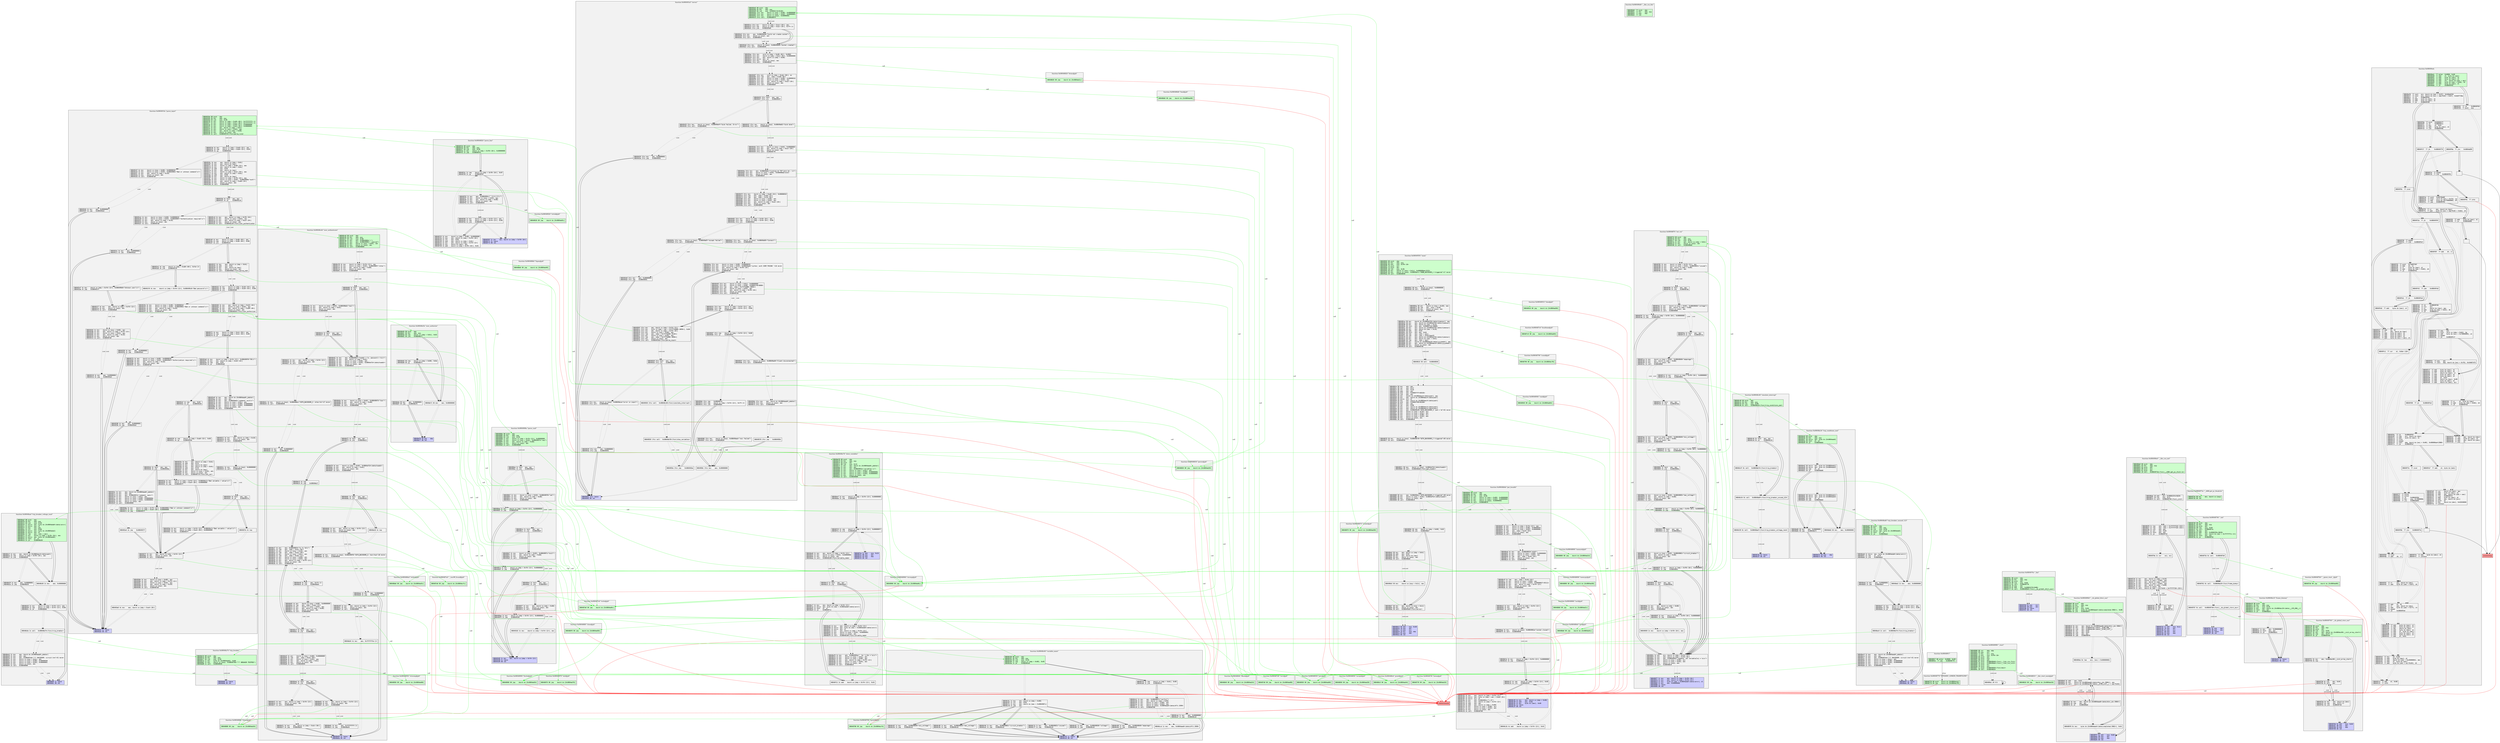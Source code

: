 digraph CFG {
node [  ];
edge [  ];

subgraph cluster_F8048740 { label="function 0x08048740 \"_init\"" fillcolor="#f2f2f2" style=filled;
0 [ label=<08048740 00 push   ebp<br align="left"/>08048741 04 mov    ebp, esp<br align="left"/>08048743 04 push   ebx<br align="left"/>08048744 08 sub    esp, 0x04<br align="left"/>08048747 0c call   0x0804874c<br align="left"/>0804874c 10 pop    ebx<br align="left"/>0804874d 0c add    ebx, 0x0000259c&lt;9628&gt;<br align="left"/>08048753 0c mov    edx, dword ds:[ebx + 0xfffffffc&lt;-4&gt;]<br align="left"/>08048759 0c test   edx, edx<br align="left"/>0804875b 0c je     0x08048762<br align="left"/>> href="0x08048740" fillcolor="#cdfecc" fontname=Courier shape=box style=filled ];
1 [ label=<0804875d 0c call   0x080487b0<br align="left"/>> href="0x0804875d" fontname=Courier shape=box ];
0 -> 1 [ label="" style=dotted ];
2 [ label=<08048762 0c call   0x08048a10&lt;(func)frame_dummy&gt;<br align="left"/>> href="0x08048762" fontname=Courier shape=box ];
1 -> 2 [ label="cret" style=dotted ];
3 [ label=<08048767 0c call   0x08049740&lt;(func)__do_global_ctors_aux&gt;<br align="left"/>> href="0x08048767" fontname=Courier shape=box ];
2 -> 3 [ label="cret" style=dotted ];
4 [ label=<0804876c 0c pop    eax<br align="left"/>0804876d 08 pop    ebx<br align="left"/>0804876e 04 leave  <br align="left"/>0804876f 00 ret    <br align="left"/>> href="0x0804876c" fillcolor="#cdccfe" fontname=Courier shape=box style=filled ];
3 -> 4 [ label="cret" style=dotted ];
0 -> 2 [ label=""  ];
}

subgraph cluster_F8048770 { label="function 0x08048770 \"DYNAMIC_LINKER_TRAMPOLINE\"" fillcolor="#f2f2f2" style=filled;
5 [ label=<08048770 00 push   dword ds:[0x0804acec]<br align="left"/>08048776 04 jmp    dword ds:[0x0804acf0]<br align="left"/>> href="0x08048770" fillcolor="#cdfecc" fontname=Courier shape=box style=filled ];
}

subgraph cluster_F8048780 { label="function 0x08048780 \"sprintf@plt\"" fillcolor="#f2f2f2" style=filled;
6 [ label=<08048780 00 jmp    dword ds:[0x0804acf4]<br align="left"/>> href="0x08048780" fillcolor="#cdfecc" fontname=Courier shape=box style=filled ];
}

subgraph cluster_F8048790 { label="function 0x08048790 \"srand@plt\"" fillcolor="#f2f2f2" style=filled;
7 [ label=<08048790 00 jmp    dword ds:[0x0804acf8]<br align="left"/>> href="0x08048790" fillcolor="#cdfecc" fontname=Courier shape=box style=filled ];
}

subgraph cluster_F80487a0 { label="function 0x080487a0 \"__isoc99_fscanf@plt\"" fillcolor="#f2f2f2" style=filled;
8 [ label=<080487a0 00 jmp    dword ds:[0x0804acfc]<br align="left"/>> href="0x080487a0" fillcolor="#cdfecc" fontname=Courier shape=box style=filled ];
}

subgraph cluster_F80487b0 { label="function 0x080487b0 \"__gmon_start__@plt\"" fillcolor="#f2f2f2" style=filled;
9 [ label=<080487b0 00 jmp    dword ds:[0x0804ad00]<br align="left"/>> href="0x080487b0" fillcolor="#cdfecc" fontname=Courier shape=box style=filled ];
}

subgraph cluster_F80487c0 { label="function 0x080487c0 \"localtime@plt\"" fillcolor="#f2f2f2" style=filled;
10 [ label=<080487c0 00 jmp    dword ds:[0x0804ad04]<br align="left"/>> href="0x080487c0" fillcolor="#cdfecc" fontname=Courier shape=box style=filled ];
}

subgraph cluster_F80487d0 { label="function 0x080487d0 \"recv@plt\"" fillcolor="#f2f2f2" style=filled;
11 [ label=<080487d0 00 jmp    dword ds:[0x0804ad08]<br align="left"/>> href="0x080487d0" fillcolor="#cdfecc" fontname=Courier shape=box style=filled ];
}

subgraph cluster_F80487e0 { label="function 0x080487e0 \"write@plt\"" fillcolor="#f2f2f2" style=filled;
12 [ label=<080487e0 00 jmp    dword ds:[0x0804ad0c]<br align="left"/>> href="0x080487e0" fillcolor="#cdfecc" fontname=Courier shape=box style=filled ];
}

subgraph cluster_F80487f0 { label="function 0x080487f0 \"listen@plt\"" fillcolor="#f2f2f2" style=filled;
13 [ label=<080487f0 00 jmp    dword ds:[0x0804ad10]<br align="left"/>> href="0x080487f0" fillcolor="#cdfecc" fontname=Courier shape=box style=filled ];
}

subgraph cluster_F8048800 { label="function 0x08048800 \"memset@plt\"" fillcolor="#f2f2f2" style=filled;
14 [ label=<08048800 00 jmp    dword ds:[0x0804ad14]<br align="left"/>> href="0x08048800" fillcolor="#cdfecc" fontname=Courier shape=box style=filled ];
}

subgraph cluster_F8048810 { label="function 0x08048810 \"__libc_start_main@plt\"" fillcolor="#f2f2f2" style=filled;
15 [ label=<08048810 00 jmp    dword ds:[0x0804ad18]<br align="left"/>> href="0x08048810" fillcolor="#cdfecc" fontname=Courier shape=box style=filled ];
}

subgraph cluster_F8048820 { label="function 0x08048820 \"htons@plt\"" fillcolor="#f2f2f2" style=filled;
16 [ label=<08048820 00 jmp    dword ds:[0x0804ad1c]<br align="left"/>> href="0x08048820" fillcolor="#cdfecc" fontname=Courier shape=box style=filled ];
}

subgraph cluster_F8048830 { label="function 0x08048830 \"perror@plt\"" fillcolor="#f2f2f2" style=filled;
17 [ label=<08048830 00 jmp    dword ds:[0x0804ad20]<br align="left"/>> href="0x08048830" fillcolor="#cdfecc" fontname=Courier shape=box style=filled ];
}

subgraph cluster_F8048840 { label="function 0x08048840 \"fflush@plt\"" fillcolor="#f2f2f2" style=filled;
18 [ label=<08048840 00 jmp    dword ds:[0x0804ad24]<br align="left"/>> href="0x08048840" fillcolor="#cdfecc" fontname=Courier shape=box style=filled ];
}

subgraph cluster_F8048850 { label="function 0x08048850 \"accept@plt\"" fillcolor="#f2f2f2" style=filled;
19 [ label=<08048850 00 jmp    dword ds:[0x0804ad28]<br align="left"/>> href="0x08048850" fillcolor="#cdfecc" fontname=Courier shape=box style=filled ];
}

subgraph cluster_F8048860 { label="function 0x08048860 \"ioctl@plt\"" fillcolor="#f2f2f2" style=filled;
20 [ label=<08048860 00 jmp    dword ds:[0x0804ad2c]<br align="left"/>> href="0x08048860" fillcolor="#cdfecc" fontname=Courier shape=box style=filled ];
}

subgraph cluster_F8048870 { label="function 0x08048870 \"socket@plt\"" fillcolor="#f2f2f2" style=filled;
21 [ label=<08048870 00 jmp    dword ds:[0x0804ad30]<br align="left"/>> href="0x08048870" fillcolor="#cdfecc" fontname=Courier shape=box style=filled ];
}

subgraph cluster_F8048880 { label="function 0x08048880 \"fclose@plt\"" fillcolor="#f2f2f2" style=filled;
22 [ label=<08048880 00 jmp    dword ds:[0x0804ad34]<br align="left"/>> href="0x08048880" fillcolor="#cdfecc" fontname=Courier shape=box style=filled ];
}

subgraph cluster_F8048890 { label="function 0x08048890 \"memcpy@plt\"" fillcolor="#f2f2f2" style=filled;
23 [ label=<08048890 00 jmp    dword ds:[0x0804ad38]<br align="left"/>> href="0x08048890" fillcolor="#cdfecc" fontname=Courier shape=box style=filled ];
}

subgraph cluster_F80488a0 { label="function 0x080488a0 \"strlen@plt\"" fillcolor="#f2f2f2" style=filled;
24 [ label=<080488a0 00 jmp    dword ds:[0x0804ad3c]<br align="left"/>> href="0x080488a0" fillcolor="#cdfecc" fontname=Courier shape=box style=filled ];
}

subgraph cluster_F80488b0 { label="function 0x080488b0 \"fopen@plt\"" fillcolor="#f2f2f2" style=filled;
25 [ label=<080488b0 00 jmp    dword ds:[0x0804ad40]<br align="left"/>> href="0x080488b0" fillcolor="#cdfecc" fontname=Courier shape=box style=filled ];
}

subgraph cluster_F80488c0 { label="function 0x080488c0 \"printf@plt\"" fillcolor="#f2f2f2" style=filled;
26 [ label=<080488c0 00 jmp    dword ds:[0x0804ad44]<br align="left"/>> href="0x080488c0" fillcolor="#cdfecc" fontname=Courier shape=box style=filled ];
}

subgraph cluster_F80488d0 { label="function 0x080488d0 \"bind@plt\"" fillcolor="#f2f2f2" style=filled;
27 [ label=<080488d0 00 jmp    dword ds:[0x0804ad48]<br align="left"/>> href="0x080488d0" fillcolor="#cdfecc" fontname=Courier shape=box style=filled ];
}

subgraph cluster_F80488e0 { label="function 0x080488e0 \"atoi@plt\"" fillcolor="#f2f2f2" style=filled;
28 [ label=<080488e0 00 jmp    dword ds:[0x0804ad4c]<br align="left"/>> href="0x080488e0" fillcolor="#cdfecc" fontname=Courier shape=box style=filled ];
}

subgraph cluster_F80488f0 { label="function 0x080488f0 \"close@plt\"" fillcolor="#f2f2f2" style=filled;
29 [ label=<080488f0 00 jmp    dword ds:[0x0804ad50]<br align="left"/>> href="0x080488f0" fillcolor="#cdfecc" fontname=Courier shape=box style=filled ];
}

subgraph cluster_F8048900 { label="function 0x08048900 \"fwrite@plt\"" fillcolor="#f2f2f2" style=filled;
30 [ label=<08048900 00 jmp    dword ds:[0x0804ad54]<br align="left"/>> href="0x08048900" fillcolor="#cdfecc" fontname=Courier shape=box style=filled ];
}

subgraph cluster_F8048910 { label="function 0x08048910 \"time@plt\"" fillcolor="#f2f2f2" style=filled;
31 [ label=<08048910 00 jmp    dword ds:[0x0804ad58]<br align="left"/>> href="0x08048910" fillcolor="#cdfecc" fontname=Courier shape=box style=filled ];
}

subgraph cluster_F8048917 { label="function 0x08048917" fillcolor="#f2f2f2" style=filled;
32 [ label=<08048917 00 enter  0x0000, 0x00<br align="left"/>0804891b  ?? jmp    0x08048770<br align="left"/>> href="0x08048917" fillcolor="#cdfecc" fontname=Courier shape=box style=filled ];
}

subgraph cluster_F8048920 { label="function 0x08048920 \"strtok@plt\"" fillcolor="#f2f2f2" style=filled;
33 [ label=<08048920 00 jmp    dword ds:[0x0804ad5c]<br align="left"/>> href="0x08048920" fillcolor="#cdfecc" fontname=Courier shape=box style=filled ];
}

subgraph cluster_F8048930 { label="function 0x08048930 \"puts@plt\"" fillcolor="#f2f2f2" style=filled;
34 [ label=<08048930 00 jmp    dword ds:[0x0804ad60]<br align="left"/>> href="0x08048930" fillcolor="#cdfecc" fontname=Courier shape=box style=filled ];
}

subgraph cluster_F8048940 { label="function 0x08048940 \"rand@plt\"" fillcolor="#f2f2f2" style=filled;
35 [ label=<08048940 00 jmp    dword ds:[0x0804ad64]<br align="left"/>> href="0x08048940" fillcolor="#cdfecc" fontname=Courier shape=box style=filled ];
}

subgraph cluster_F8048950 { label="function 0x08048950 \"strncmp@plt\"" fillcolor="#f2f2f2" style=filled;
36 [ label=<08048950 00 jmp    dword ds:[0x0804ad68]<br align="left"/>> href="0x08048950" fillcolor="#cdfecc" fontname=Courier shape=box style=filled ];
}

subgraph cluster_F8048960 { label="function 0x08048960 \"strcmp@plt\"" fillcolor="#f2f2f2" style=filled;
37 [ label=<08048960 00 jmp    dword ds:[0x0804ad6c]<br align="left"/>> href="0x08048960" fillcolor="#cdfecc" fontname=Courier shape=box style=filled ];
}

subgraph cluster_F8048970 { label="function 0x08048970 \"exit@plt\"" fillcolor="#f2f2f2" style=filled;
38 [ label=<08048970 00 jmp    dword ds:[0x0804ad70]<br align="left"/>> href="0x08048970" fillcolor="#cdfecc" fontname=Courier shape=box style=filled ];
}

subgraph cluster_F8048980 { label="function 0x08048980 \"_start\"" fillcolor="#f2f2f2" style=filled;
39 [ label=<08048980 00 xor    ebp, ebp<br align="left"/>08048982 00 pop    esi<br align="left"/>08048983 +4 mov    ecx, esp<br align="left"/>08048985 +4 and    esp, 0xf0&lt;-16&gt;<br align="left"/>08048988 00 push   eax<br align="left"/>08048989 04 push   esp<br align="left"/>0804898a 08 push   edx<br align="left"/>0804898b 0c push   0x080496d0&lt;(func)__libc_csu_fini&gt;<br align="left"/>08048990 10 push   0x080496e0&lt;(func)__libc_csu_init&gt;<br align="left"/>08048995 14 push   ecx<br align="left"/>08048996 18 push   esi<br align="left"/>08048997 1c push   0x08049593&lt;(func)main&gt;<br align="left"/>0804899c 20 call   0x08048810<br align="left"/>> href="0x08048980" fillcolor="#cdfecc" fontname=Courier shape=box style=filled ];
40 [ label=<080489a1 20 hlt    <br align="left"/>> href="0x080489a1" fontname=Courier shape=box ];
39 -> 40 [ label="cret" style=dotted ];
40 -> 40 [ label=""  ];
}

subgraph cluster_F80489b0 { label="function 0x080489b0 \"__do_global_dtors_aux\"" fillcolor="#f2f2f2" style=filled;
41 [ label=<080489b0 00 push   ebp<br align="left"/>080489b1 04 mov    ebp, esp<br align="left"/>080489b3 04 push   ebx<br align="left"/>080489b4 08 sub    esp, 0x04<br align="left"/>080489b7 0c cmp    byte ds:[0x0804aea4&lt;(data)completed.5982&gt;], 0x00<br align="left"/>080489be 0c jne    0x080489ff<br align="left"/>> href="0x080489b0" fillcolor="#cdfecc" fontname=Courier shape=box style=filled ];
42 [ label=<080489c0 0c mov    eax, dword ds:[0x0804aea8&lt;(data)dtor_idx.5984&gt;]<br align="left"/>080489c5 0c mov    ebx, 0x0804ac0c&lt;(data)__DTOR_END__&gt;<br align="left"/>080489ca 0c sub    ebx, 0x0804ac08&lt;(data)__DTOR_LIST__&gt;<br align="left"/>080489d0 0c sar    ebx, 0x02<br align="left"/>080489d3 0c sub    ebx, 0x01<br align="left"/>080489d6 0c cmp    eax, ebx<br align="left"/>080489d8 0c jae    0x080489f8<br align="left"/>> href="0x080489c0" fontname=Courier shape=box ];
41 -> 42 [ label="" style=dotted ];
43 [ label=<080489da 0c lea    esi, [esi + 0x00000000]<br align="left"/>> href="0x080489da" fontname=Courier shape=box ];
42 -> 43 [ label="" style=dotted ];
44 [ label=<080489e0 0c add    eax, 0x01<br align="left"/>080489e3 0c mov    dword ds:[0x0804aea8&lt;(data)dtor_idx.5984&gt;], eax<br align="left"/>080489e8 0c call   dword ds:[0x0804ac08&lt;(data)__DTOR_LIST__&gt; + eax*0x04]<br align="left"/>> href="0x080489e0" fontname=Courier shape=box ];
43 -> 44 [ label="" style=dotted ];
45 [ label=<080489ef 0c mov    eax, dword ds:[0x0804aea8&lt;(data)dtor_idx.5984&gt;]<br align="left"/>080489f4 0c cmp    eax, ebx<br align="left"/>080489f6 0c jb     0x080489e0<br align="left"/>> href="0x080489ef" fontname=Courier shape=box ];
44 -> 45 [ label="cret\nassumed" style=dotted ];
45 -> 44 [ label=""  ];
46 [ label=<080489f8 0c mov    byte ds:[0x0804aea4&lt;(data)completed.5982&gt;], 0x01<br align="left"/>> href="0x080489f8" fontname=Courier shape=box ];
45 -> 46 [ label="" style=dotted ];
47 [ label=<080489ff 0c add    esp, 0x04<br align="left"/>08048a02 08 pop    ebx<br align="left"/>08048a03 04 pop    ebp<br align="left"/>08048a04 00 ret    <br align="left"/>> href="0x080489ff" fillcolor="#cdccfe" fontname=Courier shape=box style=filled ];
46 -> 47 [ label="" style=dotted ];
42 -> 46 [ label=""  ];
41 -> 47 [ label=""  ];
}

subgraph cluster_F8048a10 { label="function 0x08048a10 \"frame_dummy\"" fillcolor="#f2f2f2" style=filled;
48 [ label=<08048a10 00 push   ebp<br align="left"/>08048a11 04 mov    ebp, esp<br align="left"/>08048a13 04 sub    esp, 0x18<br align="left"/>08048a16 1c mov    eax, dword ds:[0x0804ac10&lt;(data)__JCR_END__&gt;]<br align="left"/>08048a1b 1c test   eax, eax<br align="left"/>08048a1d 1c je     0x08048a31<br align="left"/>> href="0x08048a10" fillcolor="#cdfecc" fontname=Courier shape=box style=filled ];
49 [ label=<08048a1f 1c mov    eax, 0x00000000<br align="left"/>08048a24 1c test   eax, eax<br align="left"/>08048a26 1c je     0x08048a31<br align="left"/>> href="0x08048a1f" fontname=Courier shape=box ];
48 -> 49 [ label="" style=dotted ];
50 [ label=<08048a31 1c leave  <br align="left"/>08048a32 00 ret    <br align="left"/>> href="0x08048a31" fillcolor="#cdccfe" fontname=Courier shape=box style=filled ];
49 -> 50 [ label=""  ];
48 -> 50 [ label=""  ];
}

subgraph cluster_F8048a34 { label="function 0x08048a34 \"trip_conditions_met\"" fillcolor="#f2f2f2" style=filled;
51 [ label=<08048a34 00 push   ebp<br align="left"/>08048a35 04 mov    ebp, esp<br align="left"/>08048a37 04 movzx  eax, byte ds:[0x0804ada5]<br align="left"/>08048a3e 04 test   al, al<br align="left"/>08048a40 04 je     0x08048a6d<br align="left"/>> href="0x08048a34" fillcolor="#cdfecc" fontname=Courier shape=box style=filled ];
52 [ label=<08048a42 04 movzx  edx, byte ds:[0x0804ada1]<br align="left"/>08048a49 04 movzx  eax, byte ds:[0x0804ada3]<br align="left"/>08048a50 04 cmp    dl, al<br align="left"/>08048a52 04 jb     0x08048a66<br align="left"/>> href="0x08048a42" fontname=Courier shape=box ];
51 -> 52 [ label="" style=dotted ];
53 [ label=<08048a54 04 movzx  edx, byte ds:[0x0804ada1]<br align="left"/>08048a5b 04 movzx  eax, byte ds:[0x0804ada4]<br align="left"/>08048a62 04 cmp    dl, al<br align="left"/>08048a64 04 jbe    0x08048a6d<br align="left"/>> href="0x08048a54" fontname=Courier shape=box ];
52 -> 53 [ label="" style=dotted ];
54 [ label=<08048a66 04 mov    eax, 0x00000001<br align="left"/>08048a6b 04 jmp    0x08048a72<br align="left"/>> href="0x08048a66" fontname=Courier shape=box ];
53 -> 54 [ label="" style=dotted ];
55 [ label=<08048a72 04 pop    ebp<br align="left"/>08048a73 00 ret    <br align="left"/>> href="0x08048a72" fillcolor="#cdccfe" fontname=Courier shape=box style=filled ];
54 -> 55 [ label=""  ];
56 [ label=<08048a6d 04 mov    eax, 0x00000000<br align="left"/>> href="0x08048a6d" fontname=Courier shape=box ];
53 -> 56 [ label=""  ];
56 -> 55 [ label="" style=dotted ];
52 -> 54 [ label=""  ];
51 -> 56 [ label=""  ];
}

subgraph cluster_F8048a74 { label="function 0x08048a74 \"trip_breaker\"" fillcolor="#f2f2f2" style=filled;
57 [ label=<08048a74 00 push   ebp<br align="left"/>08048a75 04 mov    ebp, esp<br align="left"/>08048a77 04 sub    esp, 0x18<br align="left"/>08048a7a 1c mov    byte ds:[0x0804ada5], 0x00<br align="left"/>08048a81 1c mov    dword ss:[esp], 0x08049790&lt;"*** BREAKER TRIPPED"&gt;<br align="left"/>08048a88 1c call   0x08048930<br align="left"/>> href="0x08048a74" fillcolor="#cdfecc" fontname=Courier shape=box style=filled ];
58 [ label=<08048a8d 1c leave  <br align="left"/>08048a8e 00 ret    <br align="left"/>> href="0x08048a8d" fillcolor="#cdccfe" fontname=Courier shape=box style=filled ];
57 -> 58 [ label="cret" style=dotted ];
}

subgraph cluster_F8048a8f { label="function 0x08048a8f \"trip_breaker_unused_123\"" fillcolor="#f2f2f2" style=filled;
59 [ label=<08048a8f 00 push   ebp<br align="left"/>08048a90 04 mov    ebp, esp<br align="left"/>08048a92 04 sub    esp, 0x28<br align="left"/>08048a95 2c movzx  eax, byte ds:[0x0804ada5]<br align="left"/>08048a9c 2c test   al, al<br align="left"/>08048a9e 2c je     0x08048ab2<br align="left"/>> href="0x08048a8f" fillcolor="#cdfecc" fontname=Courier shape=box style=filled ];
60 [ label=<08048aa0 2c movzx  eax, byte ds:[0x0804ada0&lt;(data)vars&gt;]<br align="left"/>08048aa7 2c cmp    al, 0x7b<br align="left"/>08048aa9 2c jne    0x08048ab2<br align="left"/>> href="0x08048aa0" fontname=Courier shape=box ];
59 -> 60 [ label="" style=dotted ];
61 [ label=<08048aab 2c mov    eax, 0x00000001<br align="left"/>08048ab0 2c jmp    0x08048ab7<br align="left"/>> href="0x08048aab" fontname=Courier shape=box ];
60 -> 61 [ label="" style=dotted ];
62 [ label=<08048ab7 2c mov    dword ss:[ebp + 0xf4&lt;-12&gt;], eax<br align="left"/>08048aba 2c cmp    dword ss:[ebp + 0xf4&lt;-12&gt;], 0x00<br align="left"/>08048abe 2c je     0x08048aed<br align="left"/>> href="0x08048ab7" fontname=Courier shape=box ];
61 -> 62 [ label=""  ];
63 [ label=<08048ac0 2c call   0x08048a74&lt;(func)trip_breaker&gt;<br align="left"/>> href="0x08048ac0" fontname=Courier shape=box ];
62 -> 63 [ label="" style=dotted ];
64 [ label=<08048ac5 2c mov    eax, dword ds:[0x0804aea0&lt;_edata&gt;]<br align="left"/>08048aca 2c mov    edx, eax<br align="left"/>08048acc 2c mov    eax, 0x080497a4&lt;"*** BACKDOOR: circuit bre"+31 more&gt;<br align="left"/>08048ad1 2c mov    dword ss:[esp + 0x0c], edx<br align="left"/>08048ad5 2c mov    dword ss:[esp + 0x08], 0x00000038<br align="left"/>08048add 2c mov    dword ss:[esp + 0x04], 0x00000001<br align="left"/>08048ae5 2c mov    dword ss:[esp], eax<br align="left"/>08048ae8 2c call   0x08048900<br align="left"/>> href="0x08048ac5" fontname=Courier shape=box ];
63 -> 64 [ label="cret" style=dotted ];
65 [ label=<08048aed 2c leave  <br align="left"/>08048aee 00 ret    <br align="left"/>> href="0x08048aed" fillcolor="#cdccfe" fontname=Courier shape=box style=filled ];
64 -> 65 [ label="cret" style=dotted ];
62 -> 65 [ label=""  ];
66 [ label=<08048ab2 2c mov    eax, 0x00000000<br align="left"/>> href="0x08048ab2" fontname=Courier shape=box ];
60 -> 66 [ label=""  ];
66 -> 62 [ label="" style=dotted ];
59 -> 66 [ label=""  ];
}

subgraph cluster_F8048aef { label="function 0x08048aef \"trip_breaker_voltage_rand\"" fillcolor="#f2f2f2" style=filled;
67 [ label=<08048aef 00 push   ebp<br align="left"/>08048af0 04 mov    ebp, esp<br align="left"/>08048af2 04 sub    esp, 0x28<br align="left"/>08048af5 2c movzx  eax, byte ds:[0x0804ada0&lt;(data)vars&gt;]<br align="left"/>08048afc 2c movzx  eax, al<br align="left"/>08048aff 2c mov    edx, eax<br align="left"/>08048b01 2c shl    edx, 0x08<br align="left"/>08048b04 2c movzx  eax, byte ds:[0x0804ada2]<br align="left"/>08048b0b 2c movzx  eax, al<br align="left"/>08048b0e 2c lea    eax, [edx + eax]<br align="left"/>08048b11 2c mov    dword ss:[ebp + 0xf0&lt;-16&gt;], eax<br align="left"/>08048b14 2c movzx  eax, byte ds:[0x0804ada5]<br align="left"/>08048b1b 2c test   al, al<br align="left"/>08048b1d 2c je     0x08048b30<br align="left"/>> href="0x08048aef" fillcolor="#cdfecc" fontname=Courier shape=box style=filled ];
68 [ label=<08048b1f 2c mov    eax, dword ds:[0x0804aec4&lt;(data)pod&gt;]<br align="left"/>08048b24 2c cmp    dword ss:[ebp + 0xf0&lt;-16&gt;], eax<br align="left"/>08048b27 2c jne    0x08048b30<br align="left"/>> href="0x08048b1f" fontname=Courier shape=box ];
67 -> 68 [ label="" style=dotted ];
69 [ label=<08048b29 2c mov    eax, 0x00000001<br align="left"/>08048b2e 2c jmp    0x08048b35<br align="left"/>> href="0x08048b29" fontname=Courier shape=box ];
68 -> 69 [ label="" style=dotted ];
70 [ label=<08048b35 2c mov    dword ss:[ebp + 0xf4&lt;-12&gt;], eax<br align="left"/>08048b38 2c cmp    dword ss:[ebp + 0xf4&lt;-12&gt;], 0x00<br align="left"/>08048b3c 2c je     0x08048b6b<br align="left"/>> href="0x08048b35" fontname=Courier shape=box ];
69 -> 70 [ label=""  ];
71 [ label=<08048b3e 2c call   0x08048a74&lt;(func)trip_breaker&gt;<br align="left"/>> href="0x08048b3e" fontname=Courier shape=box ];
70 -> 71 [ label="" style=dotted ];
72 [ label=<08048b43 2c mov    eax, dword ds:[0x0804aea0&lt;_edata&gt;]<br align="left"/>08048b48 2c mov    edx, eax<br align="left"/>08048b4a 2c mov    eax, 0x080497e0&lt;"*** BACKDOOR: circuit bre"+31 more&gt;<br align="left"/>08048b4f 2c mov    dword ss:[esp + 0x0c], edx<br align="left"/>08048b53 2c mov    dword ss:[esp + 0x08], 0x00000038<br align="left"/>08048b5b 2c mov    dword ss:[esp + 0x04], 0x00000001<br align="left"/>08048b63 2c mov    dword ss:[esp], eax<br align="left"/>08048b66 2c call   0x08048900<br align="left"/>> href="0x08048b43" fontname=Courier shape=box ];
71 -> 72 [ label="cret" style=dotted ];
73 [ label=<08048b6b 2c leave  <br align="left"/>08048b6c 00 ret    <br align="left"/>> href="0x08048b6b" fillcolor="#cdccfe" fontname=Courier shape=box style=filled ];
72 -> 73 [ label="cret" style=dotted ];
70 -> 73 [ label=""  ];
74 [ label=<08048b30 2c mov    eax, 0x00000000<br align="left"/>> href="0x08048b30" fontname=Courier shape=box ];
68 -> 74 [ label=""  ];
74 -> 70 [ label="" style=dotted ];
67 -> 74 [ label=""  ];
}

subgraph cluster_F8048b6d { label="function 0x08048b6d \"get_hwaddr\"" fillcolor="#f2f2f2" style=filled;
75 [ label=<08048b6d 00 push   ebp<br align="left"/>08048b6e 04 mov    ebp, esp<br align="left"/>08048b70 04 sub    esp, 0x48<br align="left"/>08048b73 4c mov    dword ss:[esp + 0x08], 0x00000000<br align="left"/>08048b7b 4c mov    dword ss:[esp + 0x04], 0x00000002<br align="left"/>08048b83 4c mov    dword ss:[esp], 0x00000002<br align="left"/>08048b8a 4c call   0x08048870<br align="left"/>> href="0x08048b6d" fillcolor="#cdfecc" fontname=Courier shape=box style=filled ];
76 [ label=<08048b8f 4c mov    dword ss:[ebp + 0xf4&lt;-12&gt;], eax<br align="left"/>08048b92 4c mov    dword ss:[esp + 0x08], 0x00000020<br align="left"/>08048b9a 4c mov    dword ss:[esp + 0x04], 0x00000000<br align="left"/>08048ba2 4c lea    eax, [ebp + 0xd4&lt;-44&gt;]<br align="left"/>08048ba5 4c mov    dword ss:[esp], eax<br align="left"/>08048ba8 4c call   0x08048800<br align="left"/>> href="0x08048b8f" fontname=Courier shape=box ];
75 -> 76 [ label="cret" style=dotted ];
77 [ label=<08048bad 4c mov    eax, 0x08049819&lt;"eth0"&gt;<br align="left"/>08048bb2 4c mov    dword ss:[esp + 0x08], 0x00000005<br align="left"/>08048bba 4c mov    dword ss:[esp + 0x04], eax<br align="left"/>08048bbe 4c lea    eax, [ebp + 0xd4&lt;-44&gt;]<br align="left"/>08048bc1 4c mov    dword ss:[esp], eax<br align="left"/>08048bc4 4c call   0x08048890<br align="left"/>> href="0x08048bad" fontname=Courier shape=box ];
76 -> 77 [ label="cret" style=dotted ];
78 [ label=<08048bc9 4c lea    eax, [ebp + 0xd4&lt;-44&gt;]<br align="left"/>08048bcc 4c mov    dword ss:[esp + 0x08], eax<br align="left"/>08048bd0 4c mov    dword ss:[esp + 0x04], 0x00008927&lt;35111&gt;<br align="left"/>08048bd8 4c mov    eax, dword ss:[ebp + 0xf4&lt;-12&gt;]<br align="left"/>08048bdb 4c mov    dword ss:[esp], eax<br align="left"/>08048bde 4c call   0x08048860<br align="left"/>> href="0x08048bc9" fontname=Courier shape=box ];
77 -> 78 [ label="cret" style=dotted ];
79 [ label=<08048be3 4c mov    eax, dword ss:[ebp + 0xf4&lt;-12&gt;]<br align="left"/>08048be6 4c mov    dword ss:[esp], eax<br align="left"/>08048be9 4c call   0x080488f0<br align="left"/>> href="0x08048be3" fontname=Courier shape=box ];
78 -> 79 [ label="cret" style=dotted ];
80 [ label=<08048bee 4c mov    dword ss:[esp], 0x0804981e&lt;"socket closed"&gt;<br align="left"/>08048bf5 4c call   0x08048930<br align="left"/>> href="0x08048bee" fontname=Courier shape=box ];
79 -> 80 [ label="cret" style=dotted ];
81 [ label=<08048bfa 4c mov    dword ss:[ebp + 0xf4&lt;-12&gt;], 0x00000000<br align="left"/>08048c01 4c jmp    0x08048c2f<br align="left"/>> href="0x08048bfa" fontname=Courier shape=box ];
80 -> 81 [ label="cret" style=dotted ];
82 [ label=<08048c2f 4c cmp    dword ss:[ebp + 0xf4&lt;-12&gt;], 0x05<br align="left"/>08048c33 4c jle    0x08048c03<br align="left"/>> href="0x08048c2f" fontname=Courier shape=box ];
81 -> 82 [ label=""  ];
83 [ label=<08048c03 4c mov    eax, dword ss:[ebp + 0xf4&lt;-12&gt;]<br align="left"/>08048c06 4c movzx  eax, byte ss:[ebp + eax + 0xe6&lt;-26&gt;]<br align="left"/>08048c0b 4c movzx  ecx, al<br align="left"/>08048c0e 4c mov    edx, 0x0804982c&lt;"%.2X"&gt;<br align="left"/>08048c13 4c mov    eax, dword ss:[ebp + 0xf4&lt;-12&gt;]<br align="left"/>08048c16 4c add    eax, eax<br align="left"/>08048c18 4c add    eax, dword ss:[ebp + 0x08]<br align="left"/>08048c1b 4c mov    dword ss:[esp + 0x08], ecx<br align="left"/>08048c1f 4c mov    dword ss:[esp + 0x04], edx<br align="left"/>08048c23 4c mov    dword ss:[esp], eax<br align="left"/>08048c26 4c call   0x08048780<br align="left"/>> href="0x08048c03" fontname=Courier shape=box ];
82 -> 83 [ label=""  ];
84 [ label=<08048c2b 4c add    dword ss:[ebp + 0xf4&lt;-12&gt;], 0x01<br align="left"/>> href="0x08048c2b" fontname=Courier shape=box ];
83 -> 84 [ label="cret" style=dotted ];
84 -> 82 [ label="" style=dotted ];
85 [ label=<08048c35 4c mov    eax, dword ss:[ebp + 0x08]<br align="left"/>08048c38 4c add    eax, 0x0d<br align="left"/>08048c3b 4c mov    byte ds:[eax], 0x00<br align="left"/>08048c3e 4c leave  <br align="left"/>08048c3f 00 ret    <br align="left"/>> href="0x08048c35" fillcolor="#cdccfe" fontname=Courier shape=box style=filled ];
82 -> 85 [ label="" style=dotted ];
}

subgraph cluster_F8048c40 { label="function 0x08048c40 \"simulate_interrupt\"" fillcolor="#f2f2f2" style=filled;
86 [ label=<08048c40 00 push   ebp<br align="left"/>08048c41 04 mov    ebp, esp<br align="left"/>08048c43 04 sub    esp, 0x08<br align="left"/>08048c46 0c call   0x08048a34&lt;(func)trip_conditions_met&gt;<br align="left"/>> href="0x08048c40" fillcolor="#cdfecc" fontname=Courier shape=box style=filled ];
87 [ label=<08048c4b 0c test   eax, eax<br align="left"/>08048c4d 0c je     0x08048c54<br align="left"/>> href="0x08048c4b" fontname=Courier shape=box ];
86 -> 87 [ label="cret" style=dotted ];
88 [ label=<08048c4f 0c call   0x08048a74&lt;(func)trip_breaker&gt;<br align="left"/>> href="0x08048c4f" fontname=Courier shape=box ];
87 -> 88 [ label="" style=dotted ];
89 [ label=<08048c54 0c call   0x08048a8f&lt;(func)trip_breaker_unused_123&gt;<br align="left"/>> href="0x08048c54" fontname=Courier shape=box ];
88 -> 89 [ label="cret" style=dotted ];
90 [ label=<08048c59 0c call   0x08048aef&lt;(func)trip_breaker_voltage_rand&gt;<br align="left"/>> href="0x08048c59" fontname=Courier shape=box ];
89 -> 90 [ label="cret" style=dotted ];
91 [ label=<08048c5e 0c leave  <br align="left"/>08048c5f 00 ret    <br align="left"/>> href="0x08048c5e" fillcolor="#cdccfe" fontname=Courier shape=box style=filled ];
90 -> 91 [ label="cret" style=dotted ];
87 -> 89 [ label=""  ];
}

subgraph cluster_F8048c60 { label="function 0x08048c60 \"variable_name\"" fillcolor="#f2f2f2" style=filled;
92 [ label=<08048c60 00 push   ebp<br align="left"/>08048c61 04 mov    ebp, esp<br align="left"/>08048c63 04 sub    esp, 0x18<br align="left"/>08048c66 1c cmp    dword ss:[ebp + 0x08], 0x05<br align="left"/>08048c6a 1c ja     0x08048ca4<br align="left"/>> href="0x08048c60" fillcolor="#cdfecc" fontname=Courier shape=box style=filled ];
93 [ label=<08048c6c 1c mov    eax, dword ss:[ebp + 0x08]<br align="left"/>08048c6f 1c shl    eax, 0x02<br align="left"/>08048c72 1c mov    eax, dword ds:[eax + 0x0804987c]<br align="left"/>08048c78 1c jmp    eax<br align="left"/>> href="0x08048c6c" fontname=Courier shape=box ];
92 -> 93 [ label="" style=dotted ];
94 [ label=<08048c7a 1c mov    eax, 0x08049831&lt;"unused"&gt;<br align="left"/>08048c7f 1c jmp    0x08048cd2<br align="left"/>> href="0x08048c7a" fontname=Courier shape=box ];
93 -> 94 [ label="" style=dotted ];
95 [ label=<08048cd2 1c leave  <br align="left"/>08048cd3 00 ret    <br align="left"/>> href="0x08048cd2" fillcolor="#cdccfe" fontname=Courier shape=box style=filled ];
94 -> 95 [ label=""  ];
96 [ label=<08048c81 1c mov    eax, 0x08049838&lt;"voltage"&gt;<br align="left"/>08048c86 1c jmp    0x08048cd2<br align="left"/>> href="0x08048c81" fontname=Courier shape=box ];
93 -> 96 [ label=""  ];
96 -> 95 [ label=""  ];
97 [ label=<08048c88 1c mov    eax, 0x08049840&lt;"amperage"&gt;<br align="left"/>08048c8d 1c jmp    0x08048cd2<br align="left"/>> href="0x08048c88" fontname=Courier shape=box ];
93 -> 97 [ label=""  ];
97 -> 95 [ label=""  ];
98 [ label=<08048c8f 1c mov    eax, 0x08049849&lt;"min_voltage"&gt;<br align="left"/>08048c94 1c jmp    0x08048cd2<br align="left"/>> href="0x08048c8f" fontname=Courier shape=box ];
93 -> 98 [ label=""  ];
98 -> 95 [ label=""  ];
99 [ label=<08048c96 1c mov    eax, 0x08049855&lt;"max_voltage"&gt;<br align="left"/>08048c9b 1c jmp    0x08048cd2<br align="left"/>> href="0x08048c96" fontname=Courier shape=box ];
93 -> 99 [ label=""  ];
99 -> 95 [ label=""  ];
100 [ label=<08048c9d 1c mov    eax, 0x08049861&lt;"circuit_breaker"&gt;<br align="left"/>08048ca2 1c jmp    0x08048cd2<br align="left"/>> href="0x08048c9d" fontname=Courier shape=box ];
93 -> 100 [ label=""  ];
100 -> 95 [ label=""  ];
101 [ label=<08048ca4 1c cmp    dword ss:[ebp + 0x0c], 0x00<br align="left"/>08048ca8 1c jne    0x08048cb1<br align="left"/>> href="0x08048ca4" fontname=Courier shape=box ];
92 -> 101 [ label=""  ];
102 [ label=<08048caa 1c mov    eax, 0x00000000<br align="left"/>08048caf 1c jmp    0x08048cd2<br align="left"/>> href="0x08048caa" fontname=Courier shape=box ];
101 -> 102 [ label="" style=dotted ];
102 -> 95 [ label=""  ];
103 [ label=<08048cb1 1c mov    eax, 0x08049871&lt;"var[%u]"&gt;<br align="left"/>08048cb6 1c mov    edx, dword ss:[ebp + 0x08]<br align="left"/>08048cb9 1c mov    dword ss:[esp + 0x08], edx<br align="left"/>08048cbd 1c mov    dword ss:[esp + 0x04], eax<br align="left"/>08048cc1 1c mov    dword ss:[esp], 0x0804aee0&lt;(data)dflt.3599&gt;<br align="left"/>08048cc8 1c call   0x08048780<br align="left"/>> href="0x08048cb1" fontname=Courier shape=box ];
101 -> 103 [ label=""  ];
104 [ label=<08048ccd 1c mov    eax, 0x0804aee0&lt;(data)dflt.3599&gt;<br align="left"/>> href="0x08048ccd" fontname=Courier shape=box ];
103 -> 104 [ label="cret" style=dotted ];
104 -> 95 [ label="" style=dotted ];
}

subgraph cluster_F8048cd4 { label="function 0x08048cd4 \"user_authenticate\"" fillcolor="#f2f2f2" style=filled;
105 [ label=<08048cd4 00 push   ebp<br align="left"/>08048cd5 04 mov    ebp, esp<br align="left"/>08048cd7 04 sub    esp, 0x48<br align="left"/>08048cda 4c mov    edx, 0x08049894&lt;"r"&gt;<br align="left"/>08048cdf 4c mov    eax, 0x08049896&lt;"./passwd"&gt;<br align="left"/>08048ce4 4c mov    dword ss:[esp + 0x04], edx<br align="left"/>08048ce8 4c mov    dword ss:[esp], eax<br align="left"/>08048ceb 4c call   0x080488b0<br align="left"/>> href="0x08048cd4" fillcolor="#cdfecc" fontname=Courier shape=box style=filled ];
106 [ label=<08048cf0 4c mov    dword ss:[ebp + 0xf4&lt;-12&gt;], eax<br align="left"/>08048cf3 4c mov    dword ss:[esp + 0x04], 0x0804989f&lt;"otter"&gt;<br align="left"/>08048cfb 4c mov    eax, dword ss:[ebp + 0x08]<br align="left"/>08048cfe 4c mov    dword ss:[esp], eax<br align="left"/>08048d01 4c call   0x08048960<br align="left"/>> href="0x08048cf0" fontname=Courier shape=box ];
105 -> 106 [ label="cret" style=dotted ];
107 [ label=<08048d06 4c test   eax, eax<br align="left"/>08048d08 4c jne    0x08048d42<br align="left"/>> href="0x08048d06" fontname=Courier shape=box ];
106 -> 107 [ label="cret" style=dotted ];
108 [ label=<08048d0a 4c mov    dword ss:[esp + 0x04], 0x080498a5&lt;"tail"&gt;<br align="left"/>08048d12 4c mov    eax, dword ss:[ebp + 0x0c]<br align="left"/>08048d15 4c mov    dword ss:[esp], eax<br align="left"/>08048d18 4c call   0x08048960<br align="left"/>> href="0x08048d0a" fontname=Courier shape=box ];
107 -> 108 [ label="" style=dotted ];
109 [ label=<08048d1d 4c test   eax, eax<br align="left"/>08048d1f 4c jne    0x08048d42<br align="left"/>> href="0x08048d1d" fontname=Courier shape=box ];
108 -> 109 [ label="cret" style=dotted ];
110 [ label=<08048d21 4c mov    eax, dword ss:[ebp + 0xf4&lt;-12&gt;]<br align="left"/>08048d24 4c mov    dword ss:[esp], eax<br align="left"/>08048d27 4c call   0x08048880<br align="left"/>> href="0x08048d21" fontname=Courier shape=box ];
109 -> 110 [ label="" style=dotted ];
111 [ label=<08048d2c 4c mov    dword ss:[esp], 0x080498ac&lt;"SETH_BACKDOOR_2: otter/ta"+17 more&gt;<br align="left"/>08048d33 4c call   0x08048930<br align="left"/>> href="0x08048d2c" fontname=Courier shape=box ];
110 -> 111 [ label="cret" style=dotted ];
112 [ label=<08048d38 4c mov    eax, 0x0000000f<br align="left"/>08048d3d 4c jmp    0x08048e59<br align="left"/>> href="0x08048d38" fontname=Courier shape=box ];
111 -> 112 [ label="cret" style=dotted ];
113 [ label=<08048e59 4c leave  <br align="left"/>08048e5a 00 ret    <br align="left"/>> href="0x08048e59" fillcolor="#cdccfe" fontname=Courier shape=box style=filled ];
112 -> 113 [ label=""  ];
114 [ label=<08048d42 4c mov    eax, 0x080498d7&lt;"hwaddr = %s, password = %s\n"&gt;<br align="left"/>08048d47 4c mov    edx, dword ss:[ebp + 0x0c]<br align="left"/>08048d4a 4c mov    dword ss:[esp + 0x08], edx<br align="left"/>08048d4e 4c mov    dword ss:[esp + 0x04], 0x0804af24&lt;(data)hwaddr&gt;<br align="left"/>08048d56 4c mov    dword ss:[esp], eax<br align="left"/>08048d59 4c call   0x080488c0<br align="left"/>> href="0x08048d42" fontname=Courier shape=box ];
109 -> 114 [ label=""  ];
115 [ label=<08048d5e 4c mov    dword ss:[esp + 0x04], 0x080498f3&lt;"toor"&gt;<br align="left"/>08048d66 4c mov    eax, dword ss:[ebp + 0x08]<br align="left"/>08048d69 4c mov    dword ss:[esp], eax<br align="left"/>08048d6c 4c call   0x08048960<br align="left"/>> href="0x08048d5e" fontname=Courier shape=box ];
114 -> 115 [ label="cret" style=dotted ];
116 [ label=<08048d71 4c test   eax, eax<br align="left"/>08048d73 4c jne    0x08048e13<br align="left"/>> href="0x08048d71" fontname=Courier shape=box ];
115 -> 116 [ label="cret" style=dotted ];
117 [ label=<08048d79 4c mov    dword ss:[esp + 0x04], 0x0804af24&lt;(data)hwaddr&gt;<br align="left"/>08048d81 4c mov    eax, dword ss:[ebp + 0x0c]<br align="left"/>08048d84 4c mov    dword ss:[esp], eax<br align="left"/>08048d87 4c call   0x08048960<br align="left"/>> href="0x08048d79" fontname=Courier shape=box ];
116 -> 117 [ label="" style=dotted ];
118 [ label=<08048d8c 4c test   eax, eax<br align="left"/>08048d8e 4c jne    0x08048e16<br align="left"/>> href="0x08048d8c" fontname=Courier shape=box ];
117 -> 118 [ label="cret" style=dotted ];
119 [ label=<08048d94 4c mov    eax, dword ss:[ebp + 0xf4&lt;-12&gt;]<br align="left"/>08048d97 4c mov    dword ss:[esp], eax<br align="left"/>08048d9a 4c call   0x08048880<br align="left"/>> href="0x08048d94" fontname=Courier shape=box ];
118 -> 119 [ label="" style=dotted ];
120 [ label=<08048d9f 4c mov    dword ss:[esp], 0x080498f8&lt;"SETH_BACKDOOR_3: toor/hwa"+18 more&gt;<br align="left"/>08048da6 4c call   0x08048930<br align="left"/>> href="0x08048d9f" fontname=Courier shape=box ];
119 -> 120 [ label="cret" style=dotted ];
121 [ label=<08048dab 4c mov    eax, 0x0000000f<br align="left"/>08048db0 4c jmp    0x08048e59<br align="left"/>> href="0x08048dab" fontname=Courier shape=box ];
120 -> 121 [ label="cret" style=dotted ];
121 -> 113 [ label=""  ];
122 [ label=<08048e16 4c nop    <br align="left"/>> href="0x08048e16" fontname=Courier shape=box ];
118 -> 122 [ label=""  ];
123 [ label=<08048e17 4c mov    eax, 0x08049924&lt;"%s %s %d\n"&gt;<br align="left"/>08048e1c 4c lea    edx, [ebp + 0xdc&lt;-36&gt;]<br align="left"/>08048e1f 4c mov    dword ss:[esp + 0x10], edx<br align="left"/>08048e23 4c lea    edx, [ebp + 0xe2&lt;-30&gt;]<br align="left"/>08048e26 4c mov    dword ss:[esp + 0x0c], edx<br align="left"/>08048e2a 4c lea    edx, [ebp + 0xeb&lt;-21&gt;]<br align="left"/>08048e2d 4c mov    dword ss:[esp + 0x08], edx<br align="left"/>08048e31 4c mov    dword ss:[esp + 0x04], eax<br align="left"/>08048e35 4c mov    eax, dword ss:[ebp + 0xf4&lt;-12&gt;]<br align="left"/>08048e38 4c mov    dword ss:[esp], eax<br align="left"/>08048e3b 4c call   0x080487a0<br align="left"/>> href="0x08048e17" fontname=Courier shape=box ];
122 -> 123 [ label="" style=dotted ];
124 [ label=<08048e40 4c cmp    eax, 0xff&lt;-1&gt;<br align="left"/>08048e43 4c jne    0x08048db5<br align="left"/>> href="0x08048e40" fontname=Courier shape=box ];
123 -> 124 [ label="cret" style=dotted ];
125 [ label=<08048db5 4c mov    dword ss:[esp + 0x08], 0x00000009<br align="left"/>08048dbd 4c lea    eax, [ebp + 0xeb&lt;-21&gt;]<br align="left"/>08048dc0 4c mov    dword ss:[esp + 0x04], eax<br align="left"/>08048dc4 4c mov    eax, dword ss:[ebp + 0x08]<br align="left"/>08048dc7 4c mov    dword ss:[esp], eax<br align="left"/>08048dca 4c call   0x08048950<br align="left"/>> href="0x08048db5" fontname=Courier shape=box ];
124 -> 125 [ label=""  ];
126 [ label=<08048dcf 4c test   eax, eax<br align="left"/>08048dd1 4c jne    0x08048e17<br align="left"/>> href="0x08048dcf" fontname=Courier shape=box ];
125 -> 126 [ label="cret" style=dotted ];
127 [ label=<08048dd3 4c mov    dword ss:[esp + 0x08], 0x00000009<br align="left"/>08048ddb 4c lea    eax, [ebp + 0xe2&lt;-30&gt;]<br align="left"/>08048dde 4c mov    dword ss:[esp + 0x04], eax<br align="left"/>08048de2 4c mov    eax, dword ss:[ebp + 0x0c]<br align="left"/>08048de5 4c mov    dword ss:[esp], eax<br align="left"/>08048de8 4c call   0x08048950<br align="left"/>> href="0x08048dd3" fontname=Courier shape=box ];
126 -> 127 [ label="" style=dotted ];
128 [ label=<08048ded 4c test   eax, eax<br align="left"/>08048def 4c jne    0x08048e01<br align="left"/>> href="0x08048ded" fontname=Courier shape=box ];
127 -> 128 [ label="cret" style=dotted ];
129 [ label=<08048df1 4c mov    eax, dword ss:[ebp + 0xf4&lt;-12&gt;]<br align="left"/>08048df4 4c mov    dword ss:[esp], eax<br align="left"/>08048df7 4c call   0x08048880<br align="left"/>> href="0x08048df1" fontname=Courier shape=box ];
128 -> 129 [ label="" style=dotted ];
130 [ label=<08048dfc 4c mov    eax, dword ss:[ebp + 0xdc&lt;-36&gt;]<br align="left"/>08048dff 4c jmp    0x08048e59<br align="left"/>> href="0x08048dfc" fontname=Courier shape=box ];
129 -> 130 [ label="cret" style=dotted ];
130 -> 113 [ label=""  ];
131 [ label=<08048e01 4c mov    eax, dword ss:[ebp + 0xf4&lt;-12&gt;]<br align="left"/>08048e04 4c mov    dword ss:[esp], eax<br align="left"/>08048e07 4c call   0x08048880<br align="left"/>> href="0x08048e01" fontname=Courier shape=box ];
128 -> 131 [ label=""  ];
132 [ label=<08048e0c 4c mov    eax, 0xffffffff&lt;-1&gt;<br align="left"/>08048e11 4c jmp    0x08048e59<br align="left"/>> href="0x08048e0c" fontname=Courier shape=box ];
131 -> 132 [ label="cret" style=dotted ];
132 -> 113 [ label=""  ];
126 -> 123 [ label=""  ];
133 [ label=<08048e49 4c mov    eax, dword ss:[ebp + 0xf4&lt;-12&gt;]<br align="left"/>08048e4c 4c mov    dword ss:[esp], eax<br align="left"/>08048e4f 4c call   0x08048880<br align="left"/>> href="0x08048e49" fontname=Courier shape=box ];
124 -> 133 [ label="" style=dotted ];
134 [ label=<08048e54 4c mov    eax, 0xfffffffe&lt;-2&gt;<br align="left"/>> href="0x08048e54" fontname=Courier shape=box ];
133 -> 134 [ label="cret" style=dotted ];
134 -> 113 [ label="" style=dotted ];
135 [ label=<08048e13 4c nop    <br align="left"/>08048e14 4c jmp    0x08048e17<br align="left"/>> href="0x08048e13" fontname=Courier shape=box ];
116 -> 135 [ label=""  ];
135 -> 123 [ label=""  ];
107 -> 114 [ label=""  ];
}

subgraph cluster_F8048e5b { label="function 0x08048e5b \"user_authorize\"" fillcolor="#f2f2f2" style=filled;
136 [ label=<08048e5b 00 push   ebp<br align="left"/>08048e5c 04 mov    ebp, esp<br align="left"/>08048e5e 04 cmp    dword ss:[ebp + 0x0c], 0x02<br align="left"/>08048e62 04 jne    0x08048e71<br align="left"/>> href="0x08048e5b" fillcolor="#cdfecc" fontname=Courier shape=box style=filled ];
137 [ label=<08048e64 04 cmp    dword ss:[ebp + 0x08], 0x0e<br align="left"/>08048e68 04 jg     0x08048e71<br align="left"/>> href="0x08048e64" fontname=Courier shape=box ];
136 -> 137 [ label="" style=dotted ];
138 [ label=<08048e6a 04 mov    eax, 0x00000001<br align="left"/>08048e6f 04 jmp    0x08048e76<br align="left"/>> href="0x08048e6a" fontname=Courier shape=box ];
137 -> 138 [ label="" style=dotted ];
139 [ label=<08048e76 04 pop    ebp<br align="left"/>08048e77 00 ret    <br align="left"/>> href="0x08048e76" fillcolor="#cdccfe" fontname=Courier shape=box style=filled ];
138 -> 139 [ label=""  ];
140 [ label=<08048e71 04 mov    eax, 0x00000000<br align="left"/>> href="0x08048e71" fontname=Courier shape=box ];
137 -> 140 [ label=""  ];
140 -> 139 [ label="" style=dotted ];
136 -> 140 [ label=""  ];
}

subgraph cluster_F8048e78 { label="function 0x08048e78 \"show_variables\"" fillcolor="#f2f2f2" style=filled;
141 [ label=<08048e78 00 push   ebp<br align="left"/>08048e79 04 mov    ebp, esp<br align="left"/>08048e7b 04 push   ebx<br align="left"/>08048e7c 08 sub    esp, 0x24<br align="left"/>08048e7f 2c mov    eax, dword ds:[0x0804aea0&lt;_edata&gt;]<br align="left"/>08048e84 2c mov    edx, eax<br align="left"/>08048e86 2c mov    eax, 0x0804992e&lt;"variables:\n"&gt;<br align="left"/>08048e8b 2c mov    dword ss:[esp + 0x0c], edx<br align="left"/>08048e8f 2c mov    dword ss:[esp + 0x08], 0x0000000b<br align="left"/>08048e97 2c mov    dword ss:[esp + 0x04], 0x00000001<br align="left"/>08048e9f 2c mov    dword ss:[esp], eax<br align="left"/>08048ea2 2c call   0x08048900<br align="left"/>> href="0x08048e78" fillcolor="#cdfecc" fontname=Courier shape=box style=filled ];
142 [ label=<08048ea7 2c mov    dword ss:[ebp + 0xf4&lt;-12&gt;], 0x00000000<br align="left"/>08048eae 2c jmp    0x08048f15<br align="left"/>> href="0x08048ea7" fontname=Courier shape=box ];
141 -> 142 [ label="cret" style=dotted ];
143 [ label=<08048f15 2c cmp    dword ss:[ebp + 0xf4&lt;-12&gt;], 0x000000ff<br align="left"/>08048f1c 2c jle    0x08048eb0<br align="left"/>> href="0x08048f15" fontname=Courier shape=box ];
142 -> 143 [ label=""  ];
144 [ label=<08048eb0 2c mov    eax, dword ss:[ebp + 0xf4&lt;-12&gt;]<br align="left"/>08048eb3 2c mov    dword ss:[esp + 0x04], 0x00000000<br align="left"/>08048ebb 2c mov    dword ss:[esp], eax<br align="left"/>08048ebe 2c call   0x08048c60&lt;(func)variable_name&gt;<br align="left"/>> href="0x08048eb0" fontname=Courier shape=box ];
143 -> 144 [ label=""  ];
145 [ label=<08048ec3 2c test   eax, eax<br align="left"/>08048ec5 2c jne    0x08048ed5<br align="left"/>> href="0x08048ec3" fontname=Courier shape=box ];
144 -> 145 [ label="cret" style=dotted ];
146 [ label=<08048ec7 2c mov    eax, dword ss:[ebp + 0xf4&lt;-12&gt;]<br align="left"/>08048eca 2c movzx  eax, byte ds:[eax + 0x0804ada0&lt;(data)vars&gt;]<br align="left"/>08048ed1 2c test   al, al<br align="left"/>08048ed3 2c je     0x08048f11<br align="left"/>> href="0x08048ec7" fontname=Courier shape=box ];
145 -> 146 [ label="" style=dotted ];
147 [ label=<08048ed5 2c mov    eax, dword ss:[ebp + 0xf4&lt;-12&gt;]<br align="left"/>08048ed8 2c movzx  eax, byte ds:[eax + 0x0804ada0&lt;(data)vars&gt;]<br align="left"/>08048edf 2c movzx  ebx, al<br align="left"/>08048ee2 2c mov    eax, dword ss:[ebp + 0xf4&lt;-12&gt;]<br align="left"/>08048ee5 2c mov    dword ss:[esp + 0x04], 0x00000001<br align="left"/>08048eed 2c mov    dword ss:[esp], eax<br align="left"/>08048ef0 2c call   0x08048c60&lt;(func)variable_name&gt;<br align="left"/>> href="0x08048ed5" fontname=Courier shape=box ];
146 -> 147 [ label="" style=dotted ];
148 [ label=<08048ef5 2c mov    edx, 0x0804993a&lt;"  %d: %-24s = %u\n"&gt;<br align="left"/>08048efa 2c mov    dword ss:[esp + 0x0c], ebx<br align="left"/>08048efe 2c mov    dword ss:[esp + 0x08], eax<br align="left"/>08048f02 2c mov    eax, dword ss:[ebp + 0xf4&lt;-12&gt;]<br align="left"/>08048f05 2c mov    dword ss:[esp + 0x04], eax<br align="left"/>08048f09 2c mov    dword ss:[esp], edx<br align="left"/>08048f0c 2c call   0x080488c0<br align="left"/>> href="0x08048ef5" fontname=Courier shape=box ];
147 -> 148 [ label="cret" style=dotted ];
149 [ label=<08048f11 2c add    dword ss:[ebp + 0xf4&lt;-12&gt;], 0x01<br align="left"/>> href="0x08048f11" fontname=Courier shape=box ];
148 -> 149 [ label="cret" style=dotted ];
149 -> 143 [ label="" style=dotted ];
146 -> 149 [ label=""  ];
145 -> 147 [ label=""  ];
150 [ label=<08048f1e 2c add    esp, 0x24<br align="left"/>08048f21 08 pop    ebx<br align="left"/>08048f22 04 pop    ebp<br align="left"/>08048f23 00 ret    <br align="left"/>> href="0x08048f1e" fillcolor="#cdccfe" fontname=Courier shape=box style=filled ];
143 -> 150 [ label="" style=dotted ];
}

subgraph cluster_F8048f24 { label="function 0x08048f24 \"parse_line\"" fillcolor="#f2f2f2" style=filled;
151 [ label=<08048f24 00 push   ebp<br align="left"/>08048f25 04 mov    ebp, esp<br align="left"/>08048f27 04 sub    esp, 0x28<br align="left"/>08048f2a 2c mov    dword ss:[ebp + 0xf0&lt;-16&gt;], 0x00000000<br align="left"/>08048f31 2c jmp    0x08048f4c<br align="left"/>> href="0x08048f24" fillcolor="#cdfecc" fontname=Courier shape=box style=filled ];
152 [ label=<08048f4c 2c cmp    dword ss:[ebp + 0xf0&lt;-16&gt;], 0x0f<br align="left"/>08048f50 2c jg     0x08048f6f<br align="left"/>> href="0x08048f4c" fontname=Courier shape=box ];
151 -> 152 [ label=""  ];
153 [ label=<08048f52 2c mov    eax, 0x0804994c&lt;" \t\n\r\f\v"&gt;<br align="left"/>08048f57 2c mov    dword ss:[esp + 0x04], eax<br align="left"/>08048f5b 2c mov    eax, dword ss:[ebp + 0x08]<br align="left"/>08048f5e 2c mov    dword ss:[esp], eax<br align="left"/>08048f61 2c call   0x08048920<br align="left"/>> href="0x08048f52" fontname=Courier shape=box ];
152 -> 153 [ label="" style=dotted ];
154 [ label=<08048f66 2c mov    dword ss:[ebp + 0xf4&lt;-12&gt;], eax<br align="left"/>08048f69 2c cmp    dword ss:[ebp + 0xf4&lt;-12&gt;], 0x00<br align="left"/>08048f6d 2c jne    0x08048f33<br align="left"/>> href="0x08048f66" fontname=Courier shape=box ];
153 -> 154 [ label="cret" style=dotted ];
155 [ label=<08048f33 2c mov    dword ss:[ebp + 0x08], 0x00000000<br align="left"/>08048f3a 2c mov    eax, dword ss:[ebp + 0xf0&lt;-16&gt;]<br align="left"/>08048f3d 2c shl    eax, 0x02<br align="left"/>08048f40 2c add    eax, dword ss:[ebp + 0x0c]<br align="left"/>08048f43 2c mov    edx, dword ss:[ebp + 0xf4&lt;-12&gt;]<br align="left"/>08048f46 2c mov    dword ds:[eax], edx<br align="left"/>08048f48 2c add    dword ss:[ebp + 0xf0&lt;-16&gt;], 0x01<br align="left"/>> href="0x08048f33" fontname=Courier shape=box ];
154 -> 155 [ label=""  ];
155 -> 152 [ label="" style=dotted ];
156 [ label=<08048f6f 2c mov    eax, dword ss:[ebp + 0xf0&lt;-16&gt;]<br align="left"/>08048f72 2c leave  <br align="left"/>08048f73 00 ret    <br align="left"/>> href="0x08048f6f" fillcolor="#cdccfe" fontname=Courier shape=box style=filled ];
154 -> 156 [ label="" style=dotted ];
152 -> 156 [ label=""  ];
}

subgraph cluster_F8048f74 { label="function 0x08048f74 \"set_var\"" fillcolor="#f2f2f2" style=filled;
157 [ label=<08048f74 00 push   ebp<br align="left"/>08048f75 04 mov    ebp, esp<br align="left"/>08048f77 04 sub    esp, 0x28<br align="left"/>08048f7a 2c mov    eax, dword ss:[ebp + 0x0c]<br align="left"/>08048f7d 2c mov    dword ss:[esp], eax<br align="left"/>08048f80 2c call   0x080488e0<br align="left"/>> href="0x08048f74" fillcolor="#cdfecc" fontname=Courier shape=box style=filled ];
158 [ label=<08048f85 2c mov    dword ss:[ebp + 0xf4&lt;-12&gt;], eax<br align="left"/>08048f88 2c mov    dword ss:[esp + 0x04], 0x08049831&lt;"unused"&gt;<br align="left"/>08048f90 2c mov    eax, dword ss:[ebp + 0x08]<br align="left"/>08048f93 2c mov    dword ss:[esp], eax<br align="left"/>08048f96 2c call   0x08048960<br align="left"/>> href="0x08048f85" fontname=Courier shape=box ];
157 -> 158 [ label="cret" style=dotted ];
159 [ label=<08048f9b 2c test   eax, eax<br align="left"/>08048f9d 2c jne    0x08048fab<br align="left"/>> href="0x08048f9b" fontname=Courier shape=box ];
158 -> 159 [ label="cret" style=dotted ];
160 [ label=<08048f9f 2c mov    dword ss:[ebp + 0xf0&lt;-16&gt;], 0x00000000<br align="left"/>08048fa6 2c jmp    0x0804905c<br align="left"/>> href="0x08048f9f" fontname=Courier shape=box ];
159 -> 160 [ label="" style=dotted ];
161 [ label=<0804905c 2c mov    ecx, dword ss:[ebp + 0xf4&lt;-12&gt;]<br align="left"/>0804905f 2c mov    edx, dword ss:[ebp + 0xf0&lt;-16&gt;]<br align="left"/>08049062 2c mov    eax, 0x08049954&lt;"command: set variable[%u] = %u\n"&gt;<br align="left"/>08049067 2c mov    dword ss:[esp + 0x08], ecx<br align="left"/>0804906b 2c mov    dword ss:[esp + 0x04], edx<br align="left"/>0804906f 2c mov    dword ss:[esp], eax<br align="left"/>08049072 2c call   0x080488c0<br align="left"/>> href="0x0804905c" fontname=Courier shape=box ];
160 -> 161 [ label=""  ];
162 [ label=<08049077 2c mov    eax, dword ss:[ebp + 0xf0&lt;-16&gt;]<br align="left"/>0804907a 2c mov    edx, dword ss:[ebp + 0xf4&lt;-12&gt;]<br align="left"/>0804907d 2c mov    byte ds:[eax + 0x0804ada0&lt;(data)vars&gt;], dl<br align="left"/>08049083 2c mov    eax, 0x00000000<br align="left"/>08049088 2c leave  <br align="left"/>08049089 00 ret    <br align="left"/>> href="0x08049077" fillcolor="#cdccfe" fontname=Courier shape=box style=filled ];
161 -> 162 [ label="cret" style=dotted ];
163 [ label=<08048fab 2c mov    dword ss:[esp + 0x04], 0x08049838&lt;"voltage"&gt;<br align="left"/>08048fb3 2c mov    eax, dword ss:[ebp + 0x08]<br align="left"/>08048fb6 2c mov    dword ss:[esp], eax<br align="left"/>08048fb9 2c call   0x08048960<br align="left"/>> href="0x08048fab" fontname=Courier shape=box ];
159 -> 163 [ label=""  ];
164 [ label=<08048fbe 2c test   eax, eax<br align="left"/>08048fc0 2c jne    0x08048fce<br align="left"/>> href="0x08048fbe" fontname=Courier shape=box ];
163 -> 164 [ label="cret" style=dotted ];
165 [ label=<08048fc2 2c mov    dword ss:[ebp + 0xf0&lt;-16&gt;], 0x00000001<br align="left"/>08048fc9 2c jmp    0x0804905c<br align="left"/>> href="0x08048fc2" fontname=Courier shape=box ];
164 -> 165 [ label="" style=dotted ];
165 -> 161 [ label=""  ];
166 [ label=<08048fce 2c mov    dword ss:[esp + 0x04], 0x08049840&lt;"amperage"&gt;<br align="left"/>08048fd6 2c mov    eax, dword ss:[ebp + 0x08]<br align="left"/>08048fd9 2c mov    dword ss:[esp], eax<br align="left"/>08048fdc 2c call   0x08048960<br align="left"/>> href="0x08048fce" fontname=Courier shape=box ];
164 -> 166 [ label=""  ];
167 [ label=<08048fe1 2c test   eax, eax<br align="left"/>08048fe3 2c jne    0x08048fee<br align="left"/>> href="0x08048fe1" fontname=Courier shape=box ];
166 -> 167 [ label="cret" style=dotted ];
168 [ label=<08048fe5 2c mov    dword ss:[ebp + 0xf0&lt;-16&gt;], 0x00000002<br align="left"/>08048fec 2c jmp    0x0804905c<br align="left"/>> href="0x08048fe5" fontname=Courier shape=box ];
167 -> 168 [ label="" style=dotted ];
168 -> 161 [ label=""  ];
169 [ label=<08048fee 2c mov    dword ss:[esp + 0x04], 0x08049849&lt;"min_voltage"&gt;<br align="left"/>08048ff6 2c mov    eax, dword ss:[ebp + 0x08]<br align="left"/>08048ff9 2c mov    dword ss:[esp], eax<br align="left"/>08048ffc 2c call   0x08048960<br align="left"/>> href="0x08048fee" fontname=Courier shape=box ];
167 -> 169 [ label=""  ];
170 [ label=<08049001 2c test   eax, eax<br align="left"/>08049003 2c jne    0x0804900e<br align="left"/>> href="0x08049001" fontname=Courier shape=box ];
169 -> 170 [ label="cret" style=dotted ];
171 [ label=<08049005 2c mov    dword ss:[ebp + 0xf0&lt;-16&gt;], 0x00000003<br align="left"/>0804900c 2c jmp    0x0804905c<br align="left"/>> href="0x08049005" fontname=Courier shape=box ];
170 -> 171 [ label="" style=dotted ];
171 -> 161 [ label=""  ];
172 [ label=<0804900e 2c mov    dword ss:[esp + 0x04], 0x08049855&lt;"max_voltage"&gt;<br align="left"/>08049016 2c mov    eax, dword ss:[ebp + 0x08]<br align="left"/>08049019 2c mov    dword ss:[esp], eax<br align="left"/>0804901c 2c call   0x08048960<br align="left"/>> href="0x0804900e" fontname=Courier shape=box ];
170 -> 172 [ label=""  ];
173 [ label=<08049021 2c test   eax, eax<br align="left"/>08049023 2c jne    0x0804902e<br align="left"/>> href="0x08049021" fontname=Courier shape=box ];
172 -> 173 [ label="cret" style=dotted ];
174 [ label=<08049025 2c mov    dword ss:[ebp + 0xf0&lt;-16&gt;], 0x00000004<br align="left"/>0804902c 2c jmp    0x0804905c<br align="left"/>> href="0x08049025" fontname=Courier shape=box ];
173 -> 174 [ label="" style=dotted ];
174 -> 161 [ label=""  ];
175 [ label=<0804902e 2c mov    dword ss:[esp + 0x04], 0x08049861&lt;"circuit_breaker"&gt;<br align="left"/>08049036 2c mov    eax, dword ss:[ebp + 0x08]<br align="left"/>08049039 2c mov    dword ss:[esp], eax<br align="left"/>0804903c 2c call   0x08048960<br align="left"/>> href="0x0804902e" fontname=Courier shape=box ];
173 -> 175 [ label=""  ];
176 [ label=<08049041 2c test   eax, eax<br align="left"/>08049043 2c jne    0x0804904e<br align="left"/>> href="0x08049041" fontname=Courier shape=box ];
175 -> 176 [ label="cret" style=dotted ];
177 [ label=<08049045 2c mov    dword ss:[ebp + 0xf0&lt;-16&gt;], 0x00000005<br align="left"/>0804904c 2c jmp    0x0804905c<br align="left"/>> href="0x08049045" fontname=Courier shape=box ];
176 -> 177 [ label="" style=dotted ];
177 -> 161 [ label=""  ];
178 [ label=<0804904e 2c mov    eax, dword ss:[ebp + 0x08]<br align="left"/>08049051 2c mov    dword ss:[esp], eax<br align="left"/>08049054 2c call   0x080488e0<br align="left"/>> href="0x0804904e" fontname=Courier shape=box ];
176 -> 178 [ label=""  ];
179 [ label=<08049059 2c mov    dword ss:[ebp + 0xf0&lt;-16&gt;], eax<br align="left"/>> href="0x08049059" fontname=Courier shape=box ];
178 -> 179 [ label="cret" style=dotted ];
179 -> 161 [ label="" style=dotted ];
}

subgraph cluster_F804908a { label="function 0x0804908a \"parse_cmd\"" fillcolor="#f2f2f2" style=filled;
180 [ label=<0804908a 00 push   ebp<br align="left"/>0804908b 04 mov    ebp, esp<br align="left"/>0804908d 04 sub    esp, 0x28<br align="left"/>08049090 2c mov    dword ss:[ebp + 0xf4&lt;-12&gt;], 0x00000000<br align="left"/>08049097 2c mov    dword ss:[esp + 0x04], 0x08049974&lt;"nop"&gt;<br align="left"/>0804909f 2c mov    eax, dword ss:[ebp + 0x08]<br align="left"/>080490a2 2c mov    dword ss:[esp], eax<br align="left"/>080490a5 2c call   0x08048960<br align="left"/>> href="0x0804908a" fillcolor="#cdfecc" fontname=Courier shape=box style=filled ];
181 [ label=<080490aa 2c test   eax, eax<br align="left"/>080490ac 2c jne    0x080490b7<br align="left"/>> href="0x080490aa" fontname=Courier shape=box ];
180 -> 181 [ label="cret" style=dotted ];
182 [ label=<080490ae 2c mov    dword ss:[ebp + 0xf4&lt;-12&gt;], 0x00000000<br align="left"/>080490b5 2c jmp    0x08049105<br align="left"/>> href="0x080490ae" fontname=Courier shape=box ];
181 -> 182 [ label="" style=dotted ];
183 [ label=<08049105 2c mov    eax, dword ss:[ebp + 0xf4&lt;-12&gt;]<br align="left"/>08049108 2c leave  <br align="left"/>08049109 00 ret    <br align="left"/>> href="0x08049105" fillcolor="#cdccfe" fontname=Courier shape=box style=filled ];
182 -> 183 [ label=""  ];
184 [ label=<080490b7 2c mov    dword ss:[esp + 0x04], 0x08049978&lt;"set"&gt;<br align="left"/>080490bf 2c mov    eax, dword ss:[ebp + 0x08]<br align="left"/>080490c2 2c mov    dword ss:[esp], eax<br align="left"/>080490c5 2c call   0x08048960<br align="left"/>> href="0x080490b7" fontname=Courier shape=box ];
181 -> 184 [ label=""  ];
185 [ label=<080490ca 2c test   eax, eax<br align="left"/>080490cc 2c jne    0x080490d7<br align="left"/>> href="0x080490ca" fontname=Courier shape=box ];
184 -> 185 [ label="cret" style=dotted ];
186 [ label=<080490ce 2c mov    dword ss:[ebp + 0xf4&lt;-12&gt;], 0x00000002<br align="left"/>080490d5 2c jmp    0x08049105<br align="left"/>> href="0x080490ce" fontname=Courier shape=box ];
185 -> 186 [ label="" style=dotted ];
186 -> 183 [ label=""  ];
187 [ label=<080490d7 2c mov    dword ss:[esp + 0x04], 0x0804997c&lt;"exit"&gt;<br align="left"/>080490df 2c mov    eax, dword ss:[ebp + 0x08]<br align="left"/>080490e2 2c mov    dword ss:[esp], eax<br align="left"/>080490e5 2c call   0x08048960<br align="left"/>> href="0x080490d7" fontname=Courier shape=box ];
185 -> 187 [ label=""  ];
188 [ label=<080490ea 2c test   eax, eax<br align="left"/>080490ec 2c jne    0x080490f7<br align="left"/>> href="0x080490ea" fontname=Courier shape=box ];
187 -> 188 [ label="cret" style=dotted ];
189 [ label=<080490ee 2c mov    dword ss:[ebp + 0xf4&lt;-12&gt;], 0x00000001<br align="left"/>080490f5 2c jmp    0x08049105<br align="left"/>> href="0x080490ee" fontname=Courier shape=box ];
188 -> 189 [ label="" style=dotted ];
189 -> 183 [ label=""  ];
190 [ label=<080490f7 2c mov    eax, dword ss:[ebp + 0x08]<br align="left"/>080490fa 2c mov    dword ss:[esp], eax<br align="left"/>080490fd 2c call   0x080488e0<br align="left"/>> href="0x080490f7" fontname=Courier shape=box ];
188 -> 190 [ label=""  ];
191 [ label=<08049102 2c mov    dword ss:[ebp + 0xf4&lt;-12&gt;], eax<br align="left"/>> href="0x08049102" fontname=Courier shape=box ];
190 -> 191 [ label="cret" style=dotted ];
191 -> 183 [ label="" style=dotted ];
}

subgraph cluster_F804910a { label="function 0x0804910a \"parse_input\"" fillcolor="#f2f2f2" style=filled;
192 [ label=<0804910a 00 push   ebp<br align="left"/>0804910b 04 mov    ebp, esp<br align="left"/>0804910d 04 sub    esp, 0x48<br align="left"/>08049110 4c mov    dword ss:[ebp + 0xd8&lt;-40&gt;], 0xffffffff&lt;-1&gt;<br align="left"/>08049117 4c mov    dword ss:[ebp + 0xdc&lt;-36&gt;], 0xffffffff&lt;-1&gt;<br align="left"/>0804911e 4c mov    dword ss:[ebp + 0xe0&lt;-32&gt;], 0x00000000<br align="left"/>08049125 4c mov    dword ss:[ebp + 0xe4&lt;-28&gt;], 0x00000001<br align="left"/>0804912c 4c mov    eax, dword ss:[ebp + 0x0c]<br align="left"/>0804912f 4c mov    dword ss:[esp + 0x04], eax<br align="left"/>08049133 4c mov    eax, dword ss:[ebp + 0x08]<br align="left"/>08049136 4c mov    dword ss:[esp], eax<br align="left"/>08049139 4c call   0x08048f24&lt;(func)parse_line&gt;<br align="left"/>> href="0x0804910a" fillcolor="#cdfecc" fontname=Courier shape=box style=filled ];
193 [ label=<0804913e 4c mov    dword ss:[ebp + 0xe0&lt;-32&gt;], eax<br align="left"/>08049141 4c cmp    dword ss:[ebp + 0xe0&lt;-32&gt;], 0x03<br align="left"/>08049145 4c jg     0x0804916c<br align="left"/>> href="0x0804913e" fontname=Courier shape=box ];
192 -> 193 [ label="cret" style=dotted ];
194 [ label=<08049147 4c mov    dword ss:[esp + 0x08], 0x00000018<br align="left"/>0804914f 4c mov    dword ss:[esp + 0x04], 0x08049981&lt;"Bad or unknown command!\n"&gt;<br align="left"/>08049157 4c mov    eax, dword ss:[ebp + 0x10]<br align="left"/>0804915a 4c mov    dword ss:[esp], eax<br align="left"/>0804915d 4c call   0x080487e0<br align="left"/>> href="0x08049147" fontname=Courier shape=box ];
193 -> 194 [ label="" style=dotted ];
195 [ label=<08049162 4c mov    eax, 0x00000001<br align="left"/>08049167 4c jmp    0x080493a3<br align="left"/>> href="0x08049162" fontname=Courier shape=box ];
194 -> 195 [ label="cret" style=dotted ];
196 [ label=<080493a3 4c leave  <br align="left"/>080493a4 00 ret    <br align="left"/>> href="0x080493a3" fillcolor="#cdccfe" fontname=Courier shape=box style=filled ];
195 -> 196 [ label=""  ];
197 [ label=<0804916c 4c mov    eax, dword ss:[ebp + 0x0c]<br align="left"/>0804916f 4c mov    eax, dword ds:[eax]<br align="left"/>08049171 4c mov    dword ss:[ebp + 0xe8&lt;-24&gt;], eax<br align="left"/>08049174 4c mov    eax, dword ss:[ebp + 0x0c]<br align="left"/>08049177 4c add    eax, 0x04<br align="left"/>0804917a 4c mov    eax, dword ds:[eax]<br align="left"/>0804917c 4c mov    dword ss:[ebp + 0xec&lt;-20&gt;], eax<br align="left"/>0804917f 4c mov    eax, dword ss:[ebp + 0x0c]<br align="left"/>08049182 4c add    eax, 0x08<br align="left"/>08049185 4c mov    eax, dword ds:[eax]<br align="left"/>08049187 4c mov    dword ss:[ebp + 0xf0&lt;-16&gt;], eax<br align="left"/>0804918a 4c mov    dword ss:[esp + 0x04], 0x0804999a&lt;"auth"&gt;<br align="left"/>08049192 4c mov    eax, dword ss:[ebp + 0xe8&lt;-24&gt;]<br align="left"/>08049195 4c mov    dword ss:[esp], eax<br align="left"/>08049198 4c call   0x08048960<br align="left"/>> href="0x0804916c" fontname=Courier shape=box ];
193 -> 197 [ label=""  ];
198 [ label=<0804919d 4c test   eax, eax<br align="left"/>0804919f 4c je     0x080491c6<br align="left"/>> href="0x0804919d" fontname=Courier shape=box ];
197 -> 198 [ label="cret" style=dotted ];
199 [ label=<080491a1 4c mov    dword ss:[esp + 0x08], 0x00000019<br align="left"/>080491a9 4c mov    dword ss:[esp + 0x04], 0x0804999f&lt;"Authentication required!\n"&gt;<br align="left"/>080491b1 4c mov    eax, dword ss:[ebp + 0x10]<br align="left"/>080491b4 4c mov    dword ss:[esp], eax<br align="left"/>080491b7 4c call   0x080487e0<br align="left"/>> href="0x080491a1" fontname=Courier shape=box ];
198 -> 199 [ label="" style=dotted ];
200 [ label=<080491bc 4c mov    eax, 0x00000001<br align="left"/>080491c1 4c jmp    0x080493a3<br align="left"/>> href="0x080491bc" fontname=Courier shape=box ];
199 -> 200 [ label="cret" style=dotted ];
200 -> 196 [ label=""  ];
201 [ label=<080491c6 4c mov    eax, dword ss:[ebp + 0xf0&lt;-16&gt;]<br align="left"/>080491c9 4c mov    dword ss:[esp + 0x04], eax<br align="left"/>080491cd 4c mov    eax, dword ss:[ebp + 0xec&lt;-20&gt;]<br align="left"/>080491d0 4c mov    dword ss:[esp], eax<br align="left"/>080491d3 4c call   0x08048cd4&lt;(func)user_authenticate&gt;<br align="left"/>> href="0x080491c6" fontname=Courier shape=box ];
198 -> 201 [ label=""  ];
202 [ label=<080491d8 4c mov    dword ss:[ebp + 0xd8&lt;-40&gt;], eax<br align="left"/>080491db 4c cmp    dword ss:[ebp + 0xd8&lt;-40&gt;], 0x00<br align="left"/>080491df 4c jns    0x08049222<br align="left"/>> href="0x080491d8" fontname=Courier shape=box ];
201 -> 202 [ label="cret" style=dotted ];
203 [ label=<080491e1 4c cmp    dword ss:[ebp + 0xd8&lt;-40&gt;], 0xfe&lt;-2&gt;<br align="left"/>080491e5 4c jne    0x080491f0<br align="left"/>> href="0x080491e1" fontname=Courier shape=box ];
202 -> 203 [ label="" style=dotted ];
204 [ label=<080491e7 4c mov    dword ss:[ebp + 0xf4&lt;-12&gt;], 0x080499b9&lt;"Unknown user!\n"&gt;<br align="left"/>080491ee 4c jmp    0x080491f7<br align="left"/>> href="0x080491e7" fontname=Courier shape=box ];
203 -> 204 [ label="" style=dotted ];
205 [ label=<080491f7 4c mov    eax, dword ss:[ebp + 0xf4&lt;-12&gt;]<br align="left"/>080491fa 4c mov    dword ss:[esp], eax<br align="left"/>080491fd 4c call   0x080488a0<br align="left"/>> href="0x080491f7" fontname=Courier shape=box ];
204 -> 205 [ label=""  ];
206 [ label=<08049202 4c mov    dword ss:[esp + 0x08], eax<br align="left"/>08049206 4c mov    eax, dword ss:[ebp + 0xf4&lt;-12&gt;]<br align="left"/>08049209 4c mov    dword ss:[esp + 0x04], eax<br align="left"/>0804920d 4c mov    eax, dword ss:[ebp + 0x10]<br align="left"/>08049210 4c mov    dword ss:[esp], eax<br align="left"/>08049213 4c call   0x080487e0<br align="left"/>> href="0x08049202" fontname=Courier shape=box ];
205 -> 206 [ label="cret" style=dotted ];
207 [ label=<08049218 4c mov    eax, 0x00000001<br align="left"/>0804921d 4c jmp    0x080493a3<br align="left"/>> href="0x08049218" fontname=Courier shape=box ];
206 -> 207 [ label="cret" style=dotted ];
207 -> 196 [ label=""  ];
208 [ label=<080491f0 4c mov    dword ss:[ebp + 0xf4&lt;-12&gt;], 0x080499c8&lt;"Bad password!\n"&gt;<br align="left"/>> href="0x080491f0" fontname=Courier shape=box ];
203 -> 208 [ label=""  ];
208 -> 205 [ label="" style=dotted ];
209 [ label=<08049222 4c mov    eax, dword ss:[ebp + 0x0c]<br align="left"/>08049225 4c add    eax, 0x0c<br align="left"/>08049228 4c mov    eax, dword ds:[eax]<br align="left"/>0804922a 4c mov    dword ss:[esp], eax<br align="left"/>0804922d 4c call   0x0804908a&lt;(func)parse_cmd&gt;<br align="left"/>> href="0x08049222" fontname=Courier shape=box ];
202 -> 209 [ label=""  ];
210 [ label=<08049232 4c mov    dword ss:[ebp + 0xd4&lt;-44&gt;], eax<br align="left"/>08049235 4c cmp    dword ss:[ebp + 0xd4&lt;-44&gt;], 0x00<br align="left"/>08049239 4c jns    0x08049260<br align="left"/>> href="0x08049232" fontname=Courier shape=box ];
209 -> 210 [ label="cret" style=dotted ];
211 [ label=<0804923b 4c mov    dword ss:[esp + 0x08], 0x00000018<br align="left"/>08049243 4c mov    dword ss:[esp + 0x04], 0x08049981&lt;"Bad or unknown command!\n"&gt;<br align="left"/>0804924b 4c mov    eax, dword ss:[ebp + 0x10]<br align="left"/>0804924e 4c mov    dword ss:[esp], eax<br align="left"/>08049251 4c call   0x080487e0<br align="left"/>> href="0x0804923b" fontname=Courier shape=box ];
210 -> 211 [ label="" style=dotted ];
212 [ label=<08049256 4c mov    eax, 0x00000001<br align="left"/>0804925b 4c jmp    0x080493a3<br align="left"/>> href="0x08049256" fontname=Courier shape=box ];
211 -> 212 [ label="cret" style=dotted ];
212 -> 196 [ label=""  ];
213 [ label=<08049260 4c mov    eax, dword ss:[ebp + 0xd4&lt;-44&gt;]<br align="left"/>08049263 4c mov    dword ss:[esp + 0x04], eax<br align="left"/>08049267 4c mov    eax, dword ss:[ebp + 0xd8&lt;-40&gt;]<br align="left"/>0804926a 4c mov    dword ss:[esp], eax<br align="left"/>0804926d 4c call   0x08048e5b&lt;(func)user_authorize&gt;<br align="left"/>> href="0x08049260" fontname=Courier shape=box ];
210 -> 213 [ label=""  ];
214 [ label=<08049272 4c mov    dword ss:[ebp + 0xdc&lt;-36&gt;], eax<br align="left"/>08049275 4c cmp    dword ss:[ebp + 0xdc&lt;-36&gt;], 0x00<br align="left"/>08049279 4c je     0x080492a0<br align="left"/>> href="0x08049272" fontname=Courier shape=box ];
213 -> 214 [ label="cret" style=dotted ];
215 [ label=<0804927b 4c mov    dword ss:[esp + 0x08], 0x00000018<br align="left"/>08049283 4c mov    dword ss:[esp + 0x04], 0x080499d7&lt;"Authorization required!\n"&gt;<br align="left"/>0804928b 4c mov    eax, dword ss:[ebp + 0x10]<br align="left"/>0804928e 4c mov    dword ss:[esp], eax<br align="left"/>08049291 4c call   0x080487e0<br align="left"/>> href="0x0804927b" fontname=Courier shape=box ];
214 -> 215 [ label="" style=dotted ];
216 [ label=<08049296 4c mov    eax, 0x00000001<br align="left"/>0804929b 4c jmp    0x080493a3<br align="left"/>> href="0x08049296" fontname=Courier shape=box ];
215 -> 216 [ label="cret" style=dotted ];
216 -> 196 [ label=""  ];
217 [ label=<080492a0 4c mov    dword ss:[ebp + 0xf4&lt;-12&gt;], 0x080499f0&lt;"OK\n"&gt;<br align="left"/>080492a7 4c mov    eax, dword ss:[ebp + 0xd4&lt;-44&gt;]<br align="left"/>080492aa 4c cmp    eax, 0x01<br align="left"/>080492ad 4c je     0x080492e9<br align="left"/>> href="0x080492a0" fontname=Courier shape=box ];
214 -> 217 [ label=""  ];
218 [ label=<080492af 4c cmp    eax, 0x02<br align="left"/>080492b2 4c je     0x08049328<br align="left"/>> href="0x080492af" fontname=Courier shape=box ];
217 -> 218 [ label="" style=dotted ];
219 [ label=<080492b4 4c test   eax, eax<br align="left"/>080492b6 4c jne    0x0804936e<br align="left"/>> href="0x080492b4" fontname=Courier shape=box ];
218 -> 219 [ label="" style=dotted ];
220 [ label=<080492bc 4c mov    eax, dword ds:[0x0804aea0&lt;_edata&gt;]<br align="left"/>080492c1 4c mov    edx, eax<br align="left"/>080492c3 4c mov    eax, 0x080499f4&lt;"command: nop\n"&gt;<br align="left"/>080492c8 4c mov    dword ss:[esp + 0x0c], edx<br align="left"/>080492cc 4c mov    dword ss:[esp + 0x08], 0x0000000d<br align="left"/>080492d4 4c mov    dword ss:[esp + 0x04], 0x00000001<br align="left"/>080492dc 4c mov    dword ss:[esp], eax<br align="left"/>080492df 4c call   0x08048900<br align="left"/>> href="0x080492bc" fontname=Courier shape=box ];
219 -> 220 [ label="" style=dotted ];
221 [ label=<080492e4 4c jmp    0x0804937f<br align="left"/>> href="0x080492e4" fontname=Courier shape=box ];
220 -> 221 [ label="cret" style=dotted ];
222 [ label=<0804937f 4c mov    eax, dword ss:[ebp + 0xf4&lt;-12&gt;]<br align="left"/>08049382 4c mov    dword ss:[esp], eax<br align="left"/>08049385 4c call   0x080488a0<br align="left"/>> href="0x0804937f" fontname=Courier shape=box ];
221 -> 222 [ label=""  ];
223 [ label=<0804938a 4c mov    dword ss:[esp + 0x08], eax<br align="left"/>0804938e 4c mov    eax, dword ss:[ebp + 0xf4&lt;-12&gt;]<br align="left"/>08049391 4c mov    dword ss:[esp + 0x04], eax<br align="left"/>08049395 4c mov    eax, dword ss:[ebp + 0x10]<br align="left"/>08049398 4c mov    dword ss:[esp], eax<br align="left"/>0804939b 4c call   0x080487e0<br align="left"/>> href="0x0804938a" fontname=Courier shape=box ];
222 -> 223 [ label="cret" style=dotted ];
224 [ label=<080493a0 4c mov    eax, dword ss:[ebp + 0xe4&lt;-28&gt;]<br align="left"/>> href="0x080493a0" fontname=Courier shape=box ];
223 -> 224 [ label="cret" style=dotted ];
224 -> 196 [ label="" style=dotted ];
225 [ label=<0804936e 4c mov    dword ss:[ebp + 0xf4&lt;-12&gt;], 0x08049981&lt;"Bad or unknown command!\n"&gt;<br align="left"/>08049375 4c mov    dword ss:[ebp + 0xe4&lt;-28&gt;], 0x00000000<br align="left"/>0804937c 4c jmp    0x0804937f<br align="left"/>> href="0x0804936e" fontname=Courier shape=box ];
219 -> 225 [ label=""  ];
225 -> 222 [ label=""  ];
226 [ label=<08049328 4c cmp    dword ss:[ebp + 0xe0&lt;-32&gt;], 0x05<br align="left"/>0804932c 4c jg     0x0804933e<br align="left"/>> href="0x08049328" fontname=Courier shape=box ];
218 -> 226 [ label=""  ];
227 [ label=<0804932e 4c mov    dword ss:[ebp + 0xf4&lt;-12&gt;], 0x08049a11&lt;"Bad variable / value!\n"&gt;<br align="left"/>08049335 4c mov    dword ss:[ebp + 0xe4&lt;-28&gt;], 0x00000000<br align="left"/>0804933c 4c jmp    0x0804937f<br align="left"/>> href="0x0804932e" fontname=Courier shape=box ];
226 -> 227 [ label="" style=dotted ];
227 -> 222 [ label=""  ];
228 [ label=<0804933e 4c mov    eax, dword ss:[ebp + 0x0c]<br align="left"/>08049341 4c add    eax, 0x14<br align="left"/>08049344 4c mov    edx, dword ds:[eax]<br align="left"/>08049346 4c mov    eax, dword ss:[ebp + 0x0c]<br align="left"/>08049349 4c add    eax, 0x10<br align="left"/>0804934c 4c mov    eax, dword ds:[eax]<br align="left"/>0804934e 4c mov    dword ss:[esp + 0x04], edx<br align="left"/>08049352 4c mov    dword ss:[esp], eax<br align="left"/>08049355 4c call   0x08048f74&lt;(func)set_var&gt;<br align="left"/>> href="0x0804933e" fontname=Courier shape=box ];
226 -> 228 [ label=""  ];
229 [ label=<0804935a 4c test   eax, eax<br align="left"/>0804935c 4c je     0x0804937e<br align="left"/>> href="0x0804935a" fontname=Courier shape=box ];
228 -> 229 [ label="cret" style=dotted ];
230 [ label=<0804935e 4c mov    dword ss:[ebp + 0xf4&lt;-12&gt;], 0x08049a11&lt;"Bad variable / value!\n"&gt;<br align="left"/>08049365 4c mov    dword ss:[ebp + 0xe4&lt;-28&gt;], 0x00000000<br align="left"/>0804936c 4c jmp    0x0804937f<br align="left"/>> href="0x0804935e" fontname=Courier shape=box ];
229 -> 230 [ label="" style=dotted ];
230 -> 222 [ label=""  ];
231 [ label=<0804937e 4c nop    <br align="left"/>> href="0x0804937e" fontname=Courier shape=box ];
229 -> 231 [ label=""  ];
231 -> 222 [ label="" style=dotted ];
232 [ label=<080492e9 4c mov    eax, dword ds:[0x0804aea0&lt;_edata&gt;]<br align="left"/>080492ee 4c mov    edx, eax<br align="left"/>080492f0 4c mov    eax, 0x08049a02&lt;"command: exit\n"&gt;<br align="left"/>080492f5 4c mov    dword ss:[esp + 0x0c], edx<br align="left"/>080492f9 4c mov    dword ss:[esp + 0x08], 0x0000000e<br align="left"/>08049301 4c mov    dword ss:[esp + 0x04], 0x00000001<br align="left"/>08049309 4c mov    dword ss:[esp], eax<br align="left"/>0804930c 4c call   0x08048900<br align="left"/>> href="0x080492e9" fontname=Courier shape=box ];
217 -> 232 [ label=""  ];
233 [ label=<08049311 4c mov    eax, dword ss:[ebp + 0x10]<br align="left"/>08049314 4c mov    dword ss:[esp], eax<br align="left"/>08049317 4c call   0x080488f0<br align="left"/>> href="0x08049311" fontname=Courier shape=box ];
232 -> 233 [ label="cret" style=dotted ];
234 [ label=<0804931c 4c mov    dword ss:[esp], 0x00000000<br align="left"/>08049323 4c call   0x08048970<br align="left"/>> href="0x0804931c" fontname=Courier shape=box ];
233 -> 234 [ label="cret" style=dotted ];
}

subgraph cluster_F80493a5 { label="function 0x080493a5 \"server\"" fillcolor="#f2f2f2" style=filled;
235 [ label=<080493a5 00 push   ebp<br align="left"/>080493a6 04 mov    ebp, esp<br align="left"/>080493a8 04 sub    esp, 0x00001fc8&lt;8136&gt;<br align="left"/>080493ae 1fcc mov    dword ss:[esp + 0x08], 0x00000000<br align="left"/>080493b6 1fcc mov    dword ss:[esp + 0x04], 0x00000001<br align="left"/>080493be 1fcc mov    dword ss:[esp], 0x00000002<br align="left"/>080493c5 1fcc call   0x08048870<br align="left"/>> href="0x080493a5" fillcolor="#cdfecc" fontname=Courier shape=box style=filled ];
236 [ label=<080493ca 1fcc mov    dword ss:[ebp + 0xec&lt;-20&gt;], eax<br align="left"/>080493cd 1fcc cmp    dword ss:[ebp + 0xec&lt;-20&gt;], 0xff&lt;-1&gt;<br align="left"/>080493d1 1fcc jne    0x080493e0<br align="left"/>> href="0x080493ca" fontname=Courier shape=box ];
235 -> 236 [ label="cret" style=dotted ];
237 [ label=<080493d3 1fcc mov    eax, 0x08049a28&lt;"Could not create socket"&gt;<br align="left"/>080493d8 1fcc mov    dword ss:[esp], eax<br align="left"/>080493db 1fcc call   0x080488c0<br align="left"/>> href="0x080493d3" fontname=Courier shape=box ];
236 -> 237 [ label="" style=dotted ];
238 [ label=<080493e0 1fcc mov    dword ss:[esp], 0x08049a40&lt;"Socket created"&gt;<br align="left"/>080493e7 1fcc call   0x08048930<br align="left"/>> href="0x080493e0" fontname=Courier shape=box ];
237 -> 238 [ label="cret" style=dotted ];
239 [ label=<080493ec 1fcc mov    word ss:[ebp + 0xd8&lt;-40&gt;], 0x0002<br align="left"/>080493f2 1fcc mov    dword ss:[ebp + 0xdc&lt;-36&gt;], 0x00000000<br align="left"/>080493f9 1fcc mov    eax, dword ss:[ebp + 0x08]<br align="left"/>080493fc 1fcc movzx  eax, ax<br align="left"/>080493ff 1fcc mov    dword ss:[esp], eax<br align="left"/>08049402 1fcc call   0x08048820<br align="left"/>> href="0x080493ec" fontname=Courier shape=box ];
238 -> 239 [ label="cret" style=dotted ];
240 [ label=<08049407 1fcc mov    word ss:[ebp + 0xda&lt;-38&gt;], ax<br align="left"/>0804940b 1fcc lea    eax, [ebp + 0xd8&lt;-40&gt;]<br align="left"/>0804940e 1fcc mov    dword ss:[esp + 0x08], 0x00000010<br align="left"/>08049416 1fcc mov    dword ss:[esp + 0x04], eax<br align="left"/>0804941a 1fcc mov    eax, dword ss:[ebp + 0xec&lt;-20&gt;]<br align="left"/>0804941d 1fcc mov    dword ss:[esp], eax<br align="left"/>08049420 1fcc call   0x080488d0<br align="left"/>> href="0x08049407" fontname=Courier shape=box ];
239 -> 240 [ label="cret" style=dotted ];
241 [ label=<08049425 1fcc test   eax, eax<br align="left"/>08049427 1fcc jns    0x0804943f<br align="left"/>> href="0x08049425" fontname=Courier shape=box ];
240 -> 241 [ label="cret" style=dotted ];
242 [ label=<08049429 1fcc mov    dword ss:[esp], 0x08049a4f&lt;"bind failed. Error"&gt;<br align="left"/>08049430 1fcc call   0x08048830<br align="left"/>> href="0x08049429" fontname=Courier shape=box ];
241 -> 242 [ label="" style=dotted ];
243 [ label=<08049435 1fcc mov    eax, 0x00000001<br align="left"/>0804943a 1fcc jmp    0x08049591<br align="left"/>> href="0x08049435" fontname=Courier shape=box ];
242 -> 243 [ label="cret" style=dotted ];
244 [ label=<08049591 1fcc leave  <br align="left"/>08049592 00 ret    <br align="left"/>> href="0x08049591" fillcolor="#cdccfe" fontname=Courier shape=box style=filled ];
243 -> 244 [ label=""  ];
245 [ label=<0804943f 1fcc mov    dword ss:[esp], 0x08049a62&lt;"bind done"&gt;<br align="left"/>08049446 1fcc call   0x08048930<br align="left"/>> href="0x0804943f" fontname=Courier shape=box ];
241 -> 245 [ label=""  ];
246 [ label=<0804944b 1fcc mov    dword ss:[esp + 0x04], 0x00000003<br align="left"/>08049453 1fcc mov    eax, dword ss:[ebp + 0xec&lt;-20&gt;]<br align="left"/>08049456 1fcc mov    dword ss:[esp], eax<br align="left"/>08049459 1fcc call   0x080487f0<br align="left"/>> href="0x0804944b" fontname=Courier shape=box ];
245 -> 246 [ label="cret" style=dotted ];
247 [ label=<0804945e 1fcc mov    eax, 0x08049a6c&lt;"Listing at TCP port %d...\n"&gt;<br align="left"/>08049463 1fcc mov    dword ss:[esp + 0x04], 0x000008ae&lt;2222&gt;<br align="left"/>0804946b 1fcc mov    dword ss:[esp], eax<br align="left"/>0804946e 1fcc call   0x080488c0<br align="left"/>> href="0x0804945e" fontname=Courier shape=box ];
246 -> 247 [ label="cret" style=dotted ];
248 [ label=<08049473 1fcc mov    dword ss:[ebp + 0xe8&lt;-24&gt;], 0x00000010<br align="left"/>0804947a 1fcc lea    edx, [ebp + 0xe8&lt;-24&gt;]<br align="left"/>0804947d 1fcc lea    eax, [ebp + 0xc8&lt;-56&gt;]<br align="left"/>08049480 1fcc mov    dword ss:[esp + 0x08], edx<br align="left"/>08049484 1fcc mov    dword ss:[esp + 0x04], eax<br align="left"/>08049488 1fcc mov    eax, dword ss:[ebp + 0xec&lt;-20&gt;]<br align="left"/>0804948b 1fcc mov    dword ss:[esp], eax<br align="left"/>0804948e 1fcc call   0x08048850<br align="left"/>> href="0x08049473" fontname=Courier shape=box ];
247 -> 248 [ label="cret" style=dotted ];
249 [ label=<08049493 1fcc mov    dword ss:[ebp + 0xf0&lt;-16&gt;], eax<br align="left"/>08049496 1fcc cmp    dword ss:[ebp + 0xf0&lt;-16&gt;], 0x00<br align="left"/>0804949a 1fcc jns    0x080494b2<br align="left"/>> href="0x08049493" fontname=Courier shape=box ];
248 -> 249 [ label="cret" style=dotted ];
250 [ label=<0804949c 1fcc mov    dword ss:[esp], 0x08049a87&lt;"accept failed"&gt;<br align="left"/>080494a3 1fcc call   0x08048830<br align="left"/>> href="0x0804949c" fontname=Courier shape=box ];
249 -> 250 [ label="" style=dotted ];
251 [ label=<080494a8 1fcc mov    eax, 0x00000001<br align="left"/>080494ad 1fcc jmp    0x08049591<br align="left"/>> href="0x080494a8" fontname=Courier shape=box ];
250 -> 251 [ label="cret" style=dotted ];
251 -> 244 [ label=""  ];
252 [ label=<080494b2 1fcc mov    dword ss:[esp], 0x08049a95&lt;"Connect"&gt;<br align="left"/>080494b9 1fcc call   0x08048930<br align="left"/>> href="0x080494b2" fontname=Courier shape=box ];
249 -> 252 [ label=""  ];
253 [ label=<080494be 1fcc mov    dword ss:[esp + 0x08], 0x00000029<br align="left"/>080494c6 1fcc mov    dword ss:[esp + 0x04], 0x08049aa0&lt;"syntax: auth USER PASSWD "+16 more&gt;<br align="left"/>080494ce 1fcc mov    eax, dword ss:[ebp + 0xf0&lt;-16&gt;]<br align="left"/>080494d1 1fcc mov    dword ss:[esp], eax<br align="left"/>080494d4 1fcc call   0x080487e0<br align="left"/>> href="0x080494be" fontname=Courier shape=box ];
252 -> 253 [ label="cret" style=dotted ];
254 [ label=<080494d9 1fcc mov    dword ss:[esp + 0x0c], 0x00000000<br align="left"/>080494e1 1fcc mov    dword ss:[esp + 0x08], 0x00001f40&lt;8000&gt;<br align="left"/>080494e9 1fcc lea    eax, [ebp + 0xffffe088&lt;-8056&gt;]<br align="left"/>080494ef 1fcc mov    dword ss:[esp + 0x04], eax<br align="left"/>080494f3 1fcc mov    eax, dword ss:[ebp + 0xf0&lt;-16&gt;]<br align="left"/>080494f6 1fcc mov    dword ss:[esp], eax<br align="left"/>080494f9 1fcc call   0x080487d0<br align="left"/>> href="0x080494d9" fontname=Courier shape=box ];
253 -> 254 [ label="cret" style=dotted ];
255 [ label=<080494fe 1fcc mov    dword ss:[ebp + 0xf4&lt;-12&gt;], eax<br align="left"/>08049501 1fcc cmp    dword ss:[ebp + 0xf4&lt;-12&gt;], 0x00<br align="left"/>08049505 1fcc jg     0x0804950f<br align="left"/>> href="0x080494fe" fontname=Courier shape=box ];
254 -> 255 [ label="cret" style=dotted ];
256 [ label=<08049507 1fcc cmp    dword ss:[ebp + 0xf4&lt;-12&gt;], 0x00<br align="left"/>0804950b 1fcc je     0x0804955f<br align="left"/>> href="0x08049507" fontname=Courier shape=box ];
255 -> 256 [ label="" style=dotted ];
257 [ label=<0804950d 1fcc jmp    0x0804957a<br align="left"/>0804957a 1fcc cmp    dword ss:[ebp + 0xf4&lt;-12&gt;], 0xff&lt;-1&gt;<br align="left"/>0804957e 1fcc jne    0x0804958c<br align="left"/>> href="0x0804950d" fontname=Courier shape=box ];
256 -> 257 [ label="" style=dotted ];
258 [ label=<08049580 1fcc mov    dword ss:[esp], 0x08049aed&lt;"recv failed"&gt;<br align="left"/>08049587 1fcc call   0x08048830<br align="left"/>> href="0x08049580" fontname=Courier shape=box ];
257 -> 258 [ label="" style=dotted ];
259 [ label=<0804958c 1fcc mov    eax, 0x00000000<br align="left"/>> href="0x0804958c" fontname=Courier shape=box ];
258 -> 259 [ label="cret" style=dotted ];
259 -> 244 [ label="" style=dotted ];
257 -> 259 [ label=""  ];
260 [ label=<0804955f 1fcc mov    dword ss:[esp], 0x08049ad9&lt;"Client disconnected"&gt;<br align="left"/>08049566 1fcc call   0x08048930<br align="left"/>> href="0x0804955f" fontname=Courier shape=box ];
256 -> 260 [ label=""  ];
261 [ label=<0804956b 1fcc mov    eax, dword ds:[0x0804aea0&lt;_edata&gt;]<br align="left"/>08049570 1fcc mov    dword ss:[esp], eax<br align="left"/>08049573 1fcc call   0x08048840<br align="left"/>> href="0x0804956b" fontname=Courier shape=box ];
260 -> 261 [ label="cret" style=dotted ];
262 [ label=<08049578 1fcc jmp    0x0804958c<br align="left"/>> href="0x08049578" fontname=Courier shape=box ];
261 -> 262 [ label="cret" style=dotted ];
262 -> 259 [ label=""  ];
263 [ label=<0804950f 1fcc mov    eax, dword ss:[ebp + 0xf4&lt;-12&gt;]<br align="left"/>08049512 1fcc mov    byte ss:[ebp + eax + 0xffffe088&lt;-8056&gt;], 0x00<br align="left"/>0804951a 1fcc mov    eax, dword ss:[ebp + 0xf0&lt;-16&gt;]<br align="left"/>0804951d 1fcc mov    dword ss:[esp + 0x08], eax<br align="left"/>08049521 1fcc lea    eax, [ebp + 0xffffe048&lt;-8120&gt;]<br align="left"/>08049527 1fcc mov    dword ss:[esp + 0x04], eax<br align="left"/>0804952b 1fcc lea    eax, [ebp + 0xffffe088&lt;-8056&gt;]<br align="left"/>08049531 1fcc mov    dword ss:[esp], eax<br align="left"/>08049534 1fcc call   0x0804910a&lt;(func)parse_input&gt;<br align="left"/>> href="0x0804950f" fontname=Courier shape=box ];
255 -> 263 [ label=""  ];
264 [ label=<08049539 1fcc test   eax, eax<br align="left"/>0804953b 1fcc jns    0x08049550<br align="left"/>> href="0x08049539" fontname=Courier shape=box ];
263 -> 264 [ label="cret" style=dotted ];
265 [ label=<0804953d 1fcc mov    dword ss:[esp], 0x08049aca&lt;"error in input"&gt;<br align="left"/>08049544 1fcc call   0x08048830<br align="left"/>> href="0x0804953d" fontname=Courier shape=box ];
264 -> 265 [ label="" style=dotted ];
266 [ label=<08049549 1fcc mov    eax, 0x00000001<br align="left"/>0804954e 1fcc jmp    0x08049591<br align="left"/>> href="0x08049549" fontname=Courier shape=box ];
265 -> 266 [ label="cret" style=dotted ];
266 -> 244 [ label=""  ];
267 [ label=<08049550 1fcc call   0x08048c40&lt;(func)simulate_interrupt&gt;<br align="left"/>> href="0x08049550" fontname=Courier shape=box ];
264 -> 267 [ label=""  ];
268 [ label=<08049555 1fcc call   0x08048e78&lt;(func)show_variables&gt;<br align="left"/>> href="0x08049555" fontname=Courier shape=box ];
267 -> 268 [ label="cret" style=dotted ];
269 [ label=<0804955a 1fcc jmp    0x080494be<br align="left"/>> href="0x0804955a" fontname=Courier shape=box ];
268 -> 269 [ label="cret" style=dotted ];
269 -> 253 [ label=""  ];
236 -> 238 [ label=""  ];
}

subgraph cluster_F8049593 { label="function 0x08049593 \"main\"" fillcolor="#f2f2f2" style=filled;
270 [ label=<08049593 00 push   ebp<br align="left"/>08049594 04 mov    ebp, esp<br align="left"/>08049596 04 and    esp, 0xf0&lt;-16&gt;<br align="left"/>08049599 10 push   esi<br align="left"/>0804959a 14 push   ebx<br align="left"/>0804959b 18 sub    esp, 0x38<br align="left"/>0804959e 50 mov    dword ss:[esp + 0x2c], 0x000008ae&lt;2222&gt;<br align="left"/>080495a6 50 mov    dword ss:[esp], 0x08049afc&lt;"ROBB_BACKDOOR_1 triggered"+17 more&gt;<br align="left"/>080495ad 50 call   0x08048930<br align="left"/>> href="0x08049593" fillcolor="#cdfecc" fontname=Courier shape=box style=filled ];
271 [ label=<080495b2 50 mov    dword ss:[esp], 0x00000000<br align="left"/>080495b9 50 call   0x08048910<br align="left"/>> href="0x080495b2" fontname=Courier shape=box ];
270 -> 271 [ label="cret" style=dotted ];
272 [ label=<080495be 50 mov    dword ss:[esp + 0x28], eax<br align="left"/>080495c2 50 lea    eax, [esp + 0x28]<br align="left"/>080495c6 50 mov    dword ss:[esp], eax<br align="left"/>080495c9 50 call   0x080487c0<br align="left"/>> href="0x080495be" fontname=Courier shape=box ];
271 -> 272 [ label="cret" style=dotted ];
273 [ label=<080495ce 50 mov    dword ds:[0x0804af20&lt;(data)timenow&gt;], eax<br align="left"/>080495d3 50 mov    eax, dword ds:[0x0804af20&lt;(data)timenow&gt;]<br align="left"/>080495d8 50 mov    eax, dword ds:[eax + 0x14]<br align="left"/>080495db 50 imul   edx, eax, 0x00002710&lt;10000&gt;<br align="left"/>080495e1 50 mov    eax, dword ds:[0x0804af20&lt;(data)timenow&gt;]<br align="left"/>080495e6 50 mov    eax, dword ds:[eax + 0x10]<br align="left"/>080495e9 50 add    eax, 0x01<br align="left"/>080495ec 50 imul   eax, eax, 0x64<br align="left"/>080495ef 50 lea    eax, [edx + eax]<br align="left"/>080495f2 50 lea    edx, [eax + 0x0121eac0]<br align="left"/>080495f8 50 mov    eax, dword ds:[0x0804af20&lt;(data)timenow&gt;]<br align="left"/>080495fd 50 mov    eax, dword ds:[eax + 0x0c]<br align="left"/>08049600 50 lea    eax, [edx + eax]<br align="left"/>08049603 50 mov    dword ds:[0x0804aec0&lt;(data)yyyymmdd&gt;], eax<br align="left"/>08049608 50 mov    eax, dword ds:[0x0804aec0&lt;(data)yyyymmdd&gt;]<br align="left"/>0804960d 50 mov    dword ss:[esp], eax<br align="left"/>08049610 50 call   0x08048790<br align="left"/>> href="0x080495ce" fontname=Courier shape=box ];
272 -> 273 [ label="cret" style=dotted ];
274 [ label=<08049615 50 call   0x08048940<br align="left"/>> href="0x08049615" fontname=Courier shape=box ];
273 -> 274 [ label="cret" style=dotted ];
275 [ label=<0804961a 50 mov    edx, eax<br align="left"/>0804961c 50 sar    edx, 0x1f<br align="left"/>0804961f 50 shr    edx, 0x10<br align="left"/>08049622 50 add    eax, edx<br align="left"/>08049624 50 and    eax, 0x0000ffff&lt;65535&gt;<br align="left"/>08049629 50 sub    eax, edx<br align="left"/>0804962b 50 mov    dword ds:[0x0804aec4&lt;(data)pod&gt;], eax<br align="left"/>08049630 50 mov    eax, dword ds:[0x0804aec4&lt;(data)pod&gt;]<br align="left"/>08049635 50 movzx  esi, al<br align="left"/>08049638 50 mov    eax, dword ds:[0x0804aec4&lt;(data)pod&gt;]<br align="left"/>0804963d 50 and    eax, 0x0000ff00&lt;65280&gt;<br align="left"/>08049642 50 mov    ebx, eax<br align="left"/>08049644 50 sar    ebx, 0x08<br align="left"/>08049647 50 mov    ecx, dword ds:[0x0804aec4&lt;(data)pod&gt;]<br align="left"/>0804964d 50 mov    edx, dword ds:[0x0804aec4&lt;(data)pod&gt;]<br align="left"/>08049653 50 mov    eax, 0x08049b28&lt;"SETH_BACKDOOR_1: pod = %d"+52 more&gt;<br align="left"/>08049658 50 mov    dword ss:[esp + 0x10], esi<br align="left"/>0804965c 50 mov    dword ss:[esp + 0x0c], ebx<br align="left"/>08049660 50 mov    dword ss:[esp + 0x08], ecx<br align="left"/>08049664 50 mov    dword ss:[esp + 0x04], edx<br align="left"/>08049668 50 mov    dword ss:[esp], eax<br align="left"/>0804966b 50 call   0x080488c0<br align="left"/>> href="0x0804961a" fontname=Courier shape=box ];
274 -> 275 [ label="cret" style=dotted ];
276 [ label=<08049670 50 mov    dword ss:[esp], 0x08049b78&lt;"SETH_BACKDOOR_2 triggered"+40 more&gt;<br align="left"/>08049677 50 call   0x08048930<br align="left"/>> href="0x08049670" fontname=Courier shape=box ];
275 -> 276 [ label="cret" style=dotted ];
277 [ label=<0804967c 50 mov    dword ss:[esp], 0x0804af24&lt;(data)hwaddr&gt;<br align="left"/>08049683 50 call   0x08048b6d&lt;(func)get_hwaddr&gt;<br align="left"/>> href="0x0804967c" fontname=Courier shape=box ];
276 -> 277 [ label="cret" style=dotted ];
278 [ label=<08049688 50 mov    eax, 0x08049bbc&lt;"SETH_BACKDOOR_3 triggered"+38 more&gt;<br align="left"/>0804968d 50 mov    dword ss:[esp + 0x04], 0x0804af24&lt;(data)hwaddr&gt;<br align="left"/>08049695 50 mov    dword ss:[esp], eax<br align="left"/>08049698 50 call   0x080488c0<br align="left"/>> href="0x08049688" fontname=Courier shape=box ];
277 -> 278 [ label="cret" style=dotted ];
279 [ label=<0804969d 50 cmp    dword ss:[ebp + 0x08], 0x02<br align="left"/>080496a1 50 jne    0x080496b7<br align="left"/>> href="0x0804969d" fontname=Courier shape=box ];
278 -> 279 [ label="cret" style=dotted ];
280 [ label=<080496a3 50 mov    eax, dword ss:[ebp + 0x0c]<br align="left"/>080496a6 50 add    eax, 0x04<br align="left"/>080496a9 50 mov    eax, dword ds:[eax]<br align="left"/>080496ab 50 mov    dword ss:[esp], eax<br align="left"/>080496ae 50 call   0x080488e0<br align="left"/>> href="0x080496a3" fontname=Courier shape=box ];
279 -> 280 [ label="" style=dotted ];
281 [ label=<080496b3 50 mov    dword ss:[esp + 0x2c], eax<br align="left"/>> href="0x080496b3" fontname=Courier shape=box ];
280 -> 281 [ label="cret" style=dotted ];
282 [ label=<080496b7 50 mov    eax, dword ss:[esp + 0x2c]<br align="left"/>080496bb 50 mov    dword ss:[esp], eax<br align="left"/>080496be 50 call   0x080493a5&lt;(func)server&gt;<br align="left"/>> href="0x080496b7" fontname=Courier shape=box ];
281 -> 282 [ label="" style=dotted ];
283 [ label=<080496c3 50 add    esp, 0x38<br align="left"/>080496c6 18 pop    ebx<br align="left"/>080496c7 14 pop    esi<br align="left"/>080496c8 10 mov    esp, ebp<br align="left"/>080496ca 04 pop    ebp<br align="left"/>080496cb 00 ret    <br align="left"/>> href="0x080496c3" fillcolor="#cdccfe" fontname=Courier shape=box style=filled ];
282 -> 283 [ label="cret" style=dotted ];
279 -> 282 [ label=""  ];
}

subgraph cluster_F80496d0 { label="function 0x080496d0 \"__libc_csu_fini\"" fillcolor="#f2f2f2" style=filled;
284 [ label=<080496d0  ?? push   ebp<br align="left"/>080496d1  ?? mov    ebp, esp<br align="left"/>080496d3  ?? pop    ebp<br align="left"/>080496d4  ?? ret    <br align="left"/>> href="0x080496d0" fillcolor="#cdfecc" fontname=Courier shape=box style=filled ];
}

subgraph cluster_F80496e0 { label="function 0x080496e0 \"__libc_csu_init\"" fillcolor="#f2f2f2" style=filled;
285 [ label=<080496e0 00 push   ebp<br align="left"/>080496e1 04 mov    ebp, esp<br align="left"/>080496e3 04 push   edi<br align="left"/>080496e4 08 push   esi<br align="left"/>080496e5 0c push   ebx<br align="left"/>080496e6 10 call   0x0804973a&lt;(func)__i686.get_pc_thunk.bx&gt;<br align="left"/>> href="0x080496e0" fillcolor="#cdfecc" fontname=Courier shape=box style=filled ];
286 [ label=<080496eb 10 add    ebx, 0x000015fd&lt;5629&gt;<br align="left"/>080496f1 10 sub    esp, 0x1c<br align="left"/>080496f4 2c call   0x08048740&lt;(func)_init&gt;<br align="left"/>> href="0x080496eb" fontname=Courier shape=box ];
285 -> 286 [ label="cret" style=dotted ];
287 [ label=<080496f9 2c lea    edi, [ebx + 0xffffff18&lt;-232&gt;]<br align="left"/>080496ff 2c lea    eax, [ebx + 0xffffff18&lt;-232&gt;]<br align="left"/>08049705 2c sub    edi, eax<br align="left"/>08049707 2c sar    edi, 0x02<br align="left"/>0804970a 2c test   edi, edi<br align="left"/>0804970c 2c je     0x08049732<br align="left"/>> href="0x080496f9" fontname=Courier shape=box ];
286 -> 287 [ label="cret" style=dotted ];
288 [ label=<0804970e 2c xor    esi, esi<br align="left"/>> href="0x0804970e" fontname=Courier shape=box ];
287 -> 288 [ label="" style=dotted ];
289 [ label=<08049710 2c mov    eax, dword ss:[ebp + 0x10]<br align="left"/>08049713 2c mov    dword ss:[esp + 0x08], eax<br align="left"/>08049717 2c mov    eax, dword ss:[ebp + 0x0c]<br align="left"/>0804971a 2c mov    dword ss:[esp + 0x04], eax<br align="left"/>0804971e 2c mov    eax, dword ss:[ebp + 0x08]<br align="left"/>08049721 2c mov    dword ss:[esp], eax<br align="left"/>08049724 2c call   dword ds:[ebx + esi*0x04 + 0xffffff18&lt;-232&gt;]<br align="left"/>> href="0x08049710" fontname=Courier shape=box ];
288 -> 289 [ label="" style=dotted ];
290 [ label=<0804972b 2c add    esi, 0x01<br align="left"/>0804972e 2c cmp    esi, edi<br align="left"/>08049730 2c jb     0x08049710<br align="left"/>> href="0x0804972b" fontname=Courier shape=box ];
289 -> 290 [ label="cret\nassumed" style=dotted ];
290 -> 289 [ label=""  ];
291 [ label=<08049732 2c add    esp, 0x1c<br align="left"/>08049735 10 pop    ebx<br align="left"/>08049736 0c pop    esi<br align="left"/>08049737 08 pop    edi<br align="left"/>08049738 04 pop    ebp<br align="left"/>08049739 00 ret    <br align="left"/>> href="0x08049732" fillcolor="#cdccfe" fontname=Courier shape=box style=filled ];
290 -> 291 [ label="" style=dotted ];
287 -> 291 [ label=""  ];
}

subgraph cluster_F804973a { label="function 0x0804973a \"__i686.get_pc_thunk.bx\"" fillcolor="#f2f2f2" style=filled;
292 [ label=<0804973a 00 mov    ebx, dword ss:[esp]<br align="left"/>0804973d 00 ret    <br align="left"/>> href="0x0804973a" fillcolor="#cdfecc" fontname=Courier shape=box style=filled ];
}

subgraph cluster_F8049740 { label="function 0x08049740 \"__do_global_ctors_aux\"" fillcolor="#f2f2f2" style=filled;
293 [ label=<08049740 00 push   ebp<br align="left"/>08049741 04 mov    ebp, esp<br align="left"/>08049743 04 push   ebx<br align="left"/>08049744 08 sub    esp, 0x04<br align="left"/>08049747 0c mov    eax, dword ds:[0x0804ac00&lt;__init_array_start&gt;]<br align="left"/>0804974c 0c cmp    eax, 0xff&lt;-1&gt;<br align="left"/>0804974f 0c je     0x08049764<br align="left"/>> href="0x08049740" fillcolor="#cdfecc" fontname=Courier shape=box style=filled ];
294 [ label=<08049751 0c mov    ebx, 0x0804ac00&lt;__init_array_start&gt;<br align="left"/>08049756 0c nop    <br align="left"/>> href="0x08049751" fontname=Courier shape=box ];
293 -> 294 [ label="" style=dotted ];
295 [ label=<08049758 0c sub    ebx, 0x04<br align="left"/>0804975b 0c call   eax<br align="left"/>> href="0x08049758" fontname=Courier shape=box ];
294 -> 295 [ label="" style=dotted ];
296 [ label=<0804975d 0c mov    eax, dword ds:[ebx]<br align="left"/>0804975f 0c cmp    eax, 0xff&lt;-1&gt;<br align="left"/>08049762 0c jne    0x08049758<br align="left"/>> href="0x0804975d" fontname=Courier shape=box ];
295 -> 296 [ label="cret\nassumed" style=dotted ];
296 -> 295 [ label=""  ];
297 [ label=<08049764 0c add    esp, 0x04<br align="left"/>08049767 08 pop    ebx<br align="left"/>08049768 04 pop    ebp<br align="left"/>08049769 00 ret    <br align="left"/>> href="0x08049764" fillcolor="#cdccfe" fontname=Courier shape=box style=filled ];
296 -> 297 [ label="" style=dotted ];
293 -> 297 [ label=""  ];
}

subgraph cluster_F804976c { label="function 0x0804976c \"_fini\"" fillcolor="#f2f2f2" style=filled;
298 [ label=<0804976c 00 push   ebp<br align="left"/>0804976d 04 mov    ebp, esp<br align="left"/>0804976f 04 push   ebx<br align="left"/>08049770 08 sub    esp, 0x04<br align="left"/>08049773 0c call   0x08049778<br align="left"/>08049778 10 pop    ebx<br align="left"/>08049779 0c add    ebx, 0x00001570&lt;5488&gt;<br align="left"/>0804977f 0c call   0x080489b0&lt;(func)__do_global_dtors_aux&gt;<br align="left"/>> href="0x0804976c" fillcolor="#cdfecc" fontname=Courier shape=box style=filled ];
299 [ label=<08049784 0c pop    ecx<br align="left"/>08049785 08 pop    ebx<br align="left"/>08049786 04 leave  <br align="left"/>08049787 00 ret    <br align="left"/>> href="0x08049784" fillcolor="#cdccfe" fontname=Courier shape=box style=filled ];
298 -> 299 [ label="cret" style=dotted ];
}

subgraph cluster_F8049edc { label="function 0x08049edc" fillcolor="#f2f2f2" style=filled;
300 [ label=<08049edc  ?? enter  0x0000, 0x00<br align="left"/>08049ee0  ?? add    al, byte ds:[eax]<br align="left"/>08049ee2  ?? add    byte ds:[eax], al<br align="left"/>08049ee4  ?? add    byte ds:[eax], al<br align="left"/>08049ee6  ?? add    ecx, dword ds:[eax + eax]<br align="left"/>08049ee9  ?? add    byte ds:[eax + 0x06], bh<br align="left"/>08049eec  ?? add    byte ds:[eax], al<br align="left"/>08049eee  ?? je     0x08049f62<br align="left"/>> href="0x08049edc" fillcolor="#cdfecc" fontname=Courier shape=box style=filled ];
301 [ label=<08049ef0  ?? imul   esi, dword ds:[eax + 0x5f], 0x646e6f63<br align="left"/>08049ef7  ?? imul   esi, dword ds:[ecx + ebp*0x02 + 0x6f], 0x6d5f736e<br align="left"/>08049eff  ?? je     0x08049f02<br align="left"/>08049f02  ?? add    byte ds:[edi], al<br align="left"/>08049f04  ?? add    byte ds:[eax], al<br align="left"/>08049f06  ?? je     0x08049f69<br align="left"/>> href="0x08049ef0" fontname=Courier shape=box ];
300 -> 301 [ label="" style=dotted ];
302 [ label=<08049f0a  ?? push   0x64646177<br align="left"/>08049f0f  ?? jb     0x08049f11<br align="left"/>08049f11  ?? mov    al, 0x07<br align="left"/>08049f13  ?? add    byte ds:[eax], al<br align="left"/>08049f15  ?? jne    0x08049f8a<br align="left"/>> href="0x08049f0a" fontname=Courier shape=box ];
301 -> 302 [ label="" style=dotted ];
303 [ label=<08049f17  ?? jb     0x08049f79<br align="left"/>> href="0x08049f17" fontname=Courier shape=box ];
302 -> 303 [ label="" style=dotted ];
304 [ label=<08049f1a  ?? popad  <br align="left"/>08049f1b  ?? jne    0x08049f91<br align="left"/>> href="0x08049f1a" fontname=Courier shape=box ];
303 -> 304 [ label="" style=dotted ];
305 [ label=<08049f1d  ?? push   0x69746e65<br align="left"/>08049f22  ?? arpl   word ds:[ecx + 0x74], sp<br align="left"/>08049f25  ?? add    byte gs:[0x75000008], dh<br align="left"/>08049f2c  ?? jae    0x08049f93<br align="left"/>> href="0x08049f1d" fontname=Courier shape=box ];
304 -> 305 [ label="" style=dotted ];
306 [ label=<08049f2e  ?? jb     0x08049f8f<br align="left"/>> href="0x08049f2e" fontname=Courier shape=box ];
305 -> 306 [ label="" style=dotted ];
307 [ label=<08049f30  ?? popad  <br align="left"/>08049f31  ?? jne    0x08049fa7<br align="left"/>> href="0x08049f30" fontname=Courier shape=box ];
306 -> 307 [ label="" style=dotted ];
308 [ label=<08049f33  ?? push   0x7a69726f<br align="left"/>08049f38  ?? add    bh, ch<br align="left"/>08049f3b  ?? or     byte ds:[eax], al<br align="left"/>08049f3d  ?? add    byte ds:[ebx + 0x65], dh<br align="left"/>08049f40  ?? je     0x08049fa1<br align="left"/>> href="0x08049f33" fontname=Courier shape=box ];
307 -> 308 [ label="" style=dotted ];
309 [ label=<08049f42  ?? jbe    0x08049fa5<br align="left"/>> href="0x08049f42" fontname=Courier shape=box ];
308 -> 309 [ label="" style=dotted ];
310 [ label=<08049f44  ?? jb     0x08049f46<br align="left"/>08049f46  ?? inc    esi<br align="left"/>08049f47  ?? or     dword ds:[eax], eax<br align="left"/>08049f49  ?? add    byte ds:[eax + 0x61], dh<br align="left"/>08049f4c  ?? jb     0x08049fc1<br align="left"/>> href="0x08049f44" fontname=Courier shape=box ];
309 -> 310 [ label="" style=dotted ];
311 [ label=<08049f4e  ?? pop    edi<br align="left"/>08049f50  ?? arpl   word ss:[ebp + 0x64], bp<br align="left"/>08049f53  ?? add    byte ds:[ecx + 0x70000009], al<br align="left"/>08049f59  ?? popad  <br align="left"/>08049f5a  ?? jb     0x08049fcf<br align="left"/>> href="0x08049f4e" fontname=Courier shape=box ];
310 -> 311 [ label="" style=dotted ];
312 [ label=<08049f5c  ?? pop    edi<br align="left"/>08049f5e  ?? imul   ebp, dword ds:[esi + 0x70], 0x54007475<br align="left"/>> href="0x08049f5c" fontname=Courier shape=box ];
311 -> 312 [ label="" style=dotted ];
313 [ label=<08049f65  ?? or     al, byte ds:[eax]<br align="left"/>08049f67  ?? add    byte ds:[ebx + 0x65], dh<br align="left"/>08049f6a  ?? jb     0x08049fe2<br align="left"/>> href="0x08049f65" fontname=Courier shape=box ];
312 -> 313 [ label="" style=dotted ];
314 [ label=<08049f6c  ?? jb     0x08049f6f<br align="left"/>08049f6f  ?? sbb    ecx, dword ds:[ebx]<br align="left"/>08049f71  ?? add    byte ds:[eax], al<br align="left"/>08049f73  ?? insd   <br align="left"/>08049f74  ?? popad  <br align="left"/>08049f75  ?? imul   ebp, dword ds:[esi + 0x00], 0x00000ba4&lt;2980&gt;<br align="left"/>08049f7c  ?? je     0x08049fe7<br align="left"/>> href="0x08049f6c" fontname=Courier shape=box ];
313 -> 314 [ label="" style=dotted ];
315 [ label=<08049f7e  ?? insd   <br align="left"/>> href="0x08049f7e" fontname=Courier shape=box ];
314 -> 315 [ label="" style=dotted ];
316 [ label=<08049f7f  ?? outsb  <br align="left"/>08049f81  ?? outsd  <br align="left"/>08049f82  ?? ja     0x08049f84<br align="left"/>08049f84  ?? mov    esp, 0x7900000b<br align="left"/>08049f89  ?? jns    0x0804a004<br align="left"/>> href="0x08049f7f" fontname=Courier shape=box ];
315 -> 316 [ label="" style=dotted ];
317 [ label=<08049f8b  ?? jns    0x08049ffa<br align="left"/>> href="0x08049f8b" fontname=Courier shape=box ];
316 -> 317 [ label="" style=dotted ];
318 [ label=<08049f8d  ?? insd   <br align="left"/>08049f8e  ?? add    dh, cl<br align="left"/>> href="0x08049f8d" fontname=Courier shape=box ];
317 -> 318 [ label="" style=dotted ];
319 [ label=<08049f92  ?? or     eax, dword ds:[eax]<br align="left"/>08049f94  ?? add    byte ds:[eax + 0x6f], dh<br align="left"/>> href="0x08049f92" fontname=Courier shape=box ];
318 -> 319 [ label="" style=dotted ];
320 [ label=<08049f97  ?? add    al, dh<br align="left"/>08049f9a  ?? or     eax, dword ds:[eax]<br align="left"/>08049f9c  ?? add    byte ds:[eax + 0x77], ch<br align="left"/>08049f9f  ?? popad  <br align="left"/>08049fa0  ?? jb     0x08049fa4<br align="left"/>> href="0x08049f97" fontname=Courier shape=box ];
319 -> 320 [ label="" style=dotted ];
321 [ label=<08049fa4  ?? add    byte ds:[eax], al<br align="left"/>08049fa6  ?? add    byte ds:[eax], al<br align="left"/>08049fa8  ?? dec    dword ds:[ebx]<br align="left"/>08049faa  ?? add    byte ds:[eax], al<br align="left"/>08049fac  ?? add    al, byte ds:[eax]<br align="left"/>08049fae  ?? add    byte ds:[eax], al<br align="left"/>08049fb0  ?? add    byte ds:[eax], al<br align="left"/>08049fb2  ?? add    al, 0x01<br align="left"/>> href="0x08049fa4" fontname=Courier shape=box ];
320 -> 321 [ label="" style=dotted ];
322 [ label=<08049fb4  ?? mov    bh, 0x00<br align="left"/>08049fb6  ?? add    byte ds:[eax], al<br align="left"/>08049fb8  ?? add    dword ds:[edi + 0xd5000004], ebx<br align="left"/>08049fbe  ?? add    al, byte ds:[eax]<br align="left"/>08049fc0  ?? add    byte ds:[edx + ecx*0x04], dh<br align="left"/>> href="0x08049fb4" fontname=Courier shape=box ];
321 -> 322 [ label="" style=dotted ];
323 [ label=<08049fc3  ?? add    al, 0x08<br align="left"/>08049fc5  ?? int3   <br align="left"/>> href="0x08049fc3" fontname=Courier shape=box ];
322 -> 323 [ label="" style=dotted ];
324 [ label=<08049ffa  ?? add    byte ds:[ebx], al<br align="left"/>08049ffc  ?? unknown <br align="left"/>> href="0x08049ffa" fontname=Courier shape=box ];
317 -> 324 [ label=""  ];
325 [ label=<> href="0x0804a004" fontname=Courier shape=box ];
316 -> 325 [ label=""  ];
326 [ label=<08049fe7  ?? add    al, byte ds:[edi]<br align="left"/>> href="0x08049fe7" fontname=Courier shape=box ];
314 -> 326 [ label=""  ];
327 [ label=<08049fe9  ?? xor    dword ds:[edx], eax<br align="left"/>08049feb  ?? add    byte ds:[eax], al<br align="left"/>08049fed  ?? add    eax, dword ds:[edi + eax]<br align="left"/>08049ff0  ?? jle    0x08049ff2<br align="left"/>08049ff2  ?? add    byte ds:[eax], al<br align="left"/>08049ff4  ?? add    eax, dword ds:[ecx]<br align="left"/>08049ff6  ?? push   es<br align="left"/>08049ff7  ?? mov    dword ds:[ebx], 0x02030000<br align="left"/>08049ffd  ?? unknown <br align="left"/>> href="0x08049fe9" fontname=Courier shape=box ];
326 -> 327 [ label="" style=dotted ];
328 [ label=<08049fe2  ?? lds    eax, dword ds:[ebx]<br align="left"/>08049fe4  ?? add    byte ds:[eax], al<br align="left"/>08049fe6  ?? add    eax, dword ds:[edx]<br align="left"/>08049fe8  ?? pop    es<br align="left"/>> href="0x08049fe2" fontname=Courier shape=box ];
313 -> 328 [ label=""  ];
328 -> 327 [ label="" style=dotted ];
329 [ label=<08049fcf  ?? add    byte ds:[eax], al<br align="left"/>08049fd1  ?? add    byte ds:[edx], al<br align="left"/>08049fd3  ?? shl    dword ds:[eax], cl<br align="left"/>08049fd5  ?? add    byte ds:[eax], al<br align="left"/>08049fd7  ?? add    byte ds:[ebx], al<br align="left"/>08049fd9  ?? add    al, 0x07<br align="left"/>08049fdb  ?? add    dword ds:[eax], 0x00<br align="left"/>08049fde  ?? add    byte ds:[ebx], al<br align="left"/>08049fe0  ?? add    dword ds:[eax], ecx<br align="left"/>> href="0x08049fcf" fontname=Courier shape=box ];
311 -> 329 [ label=""  ];
329 -> 328 [ label="" style=dotted ];
330 [ label=<08049fc1  ?? xor    al, 0x8a&lt;-118&gt;<br align="left"/>> href="0x08049fc1" fontname=Courier shape=box ];
310 -> 330 [ label=""  ];
330 -> 323 [ label="" style=dotted ];
331 [ label=<08049fa5  ?? add    byte ds:[eax], al<br align="left"/>> href="0x08049fa5" fontname=Courier shape=box ];
309 -> 331 [ label=""  ];
332 [ label=<08049fa7  ?? add    bh, bh<br align="left"/>08049fa9  ?? or     eax, dword ds:[eax]<br align="left"/>08049fab  ?? add    byte ds:[edx], al<br align="left"/>08049fad  ?? add    byte ds:[eax], al<br align="left"/>08049faf  ?? add    byte ds:[eax], al<br align="left"/>08049fb1  ?? add    byte ds:[ecx + eax], al<br align="left"/>> href="0x08049fa7" fontname=Courier shape=box ];
331 -> 332 [ label="" style=dotted ];
332 -> 322 [ label="" style=dotted ];
333 [ label=<08049fa1  ?? jb     0x08049fa4<br align="left"/>> href="0x08049fa1" fontname=Courier shape=box ];
308 -> 333 [ label=""  ];
333 -> 321 [ label="" style=dotted ];
307 -> 332 [ label=""  ];
334 [ label=<08049f8f  ?? add    dh, cl<br align="left"/>> href="0x08049f8f" fontname=Courier shape=box ];
306 -> 334 [ label=""  ];
334 -> 319 [ label="" style=dotted ];
335 [ label=<08049f93  ?? add    byte ds:[eax], al<br align="left"/>08049f95  ?? jo     0x0804a006<br align="left"/>> href="0x08049f93" fontname=Courier shape=box ];
305 -> 335 [ label=""  ];
335 -> 320 [ label="" style=dotted ];
336 [ label=<> href="0x0804a006" fontname=Courier shape=box ];
335 -> 336 [ label=""  ];
337 [ label=<08049f91  ?? into   <br align="left"/>> href="0x08049f91" fontname=Courier shape=box ];
304 -> 337 [ label=""  ];
338 [ label=<08049f79  ?? or     eax, dword ds:[eax]<br align="left"/>08049f7b  ?? add    byte ds:[ecx + ebp*0x02 + 0x6d], dh<br align="left"/>> href="0x08049f79" fontname=Courier shape=box ];
303 -> 338 [ label=""  ];
338 -> 316 [ label="" style=dotted ];
339 [ label=<08049f8a  ?? jns    0x0804a005<br align="left"/>> href="0x08049f8a" fontname=Courier shape=box ];
302 -> 339 [ label=""  ];
340 [ label=<08049f8c  ?? insd   <br align="left"/>> href="0x08049f8c" fontname=Courier shape=box ];
339 -> 340 [ label="" style=dotted ];
340 -> 318 [ label="" style=dotted ];
341 [ label=<> href="0x0804a005" fontname=Courier shape=box ];
339 -> 341 [ label=""  ];
342 [ label=<08049f69  ?? jb     0x08049fe2<br align="left"/>> href="0x08049f69" fontname=Courier shape=box ];
301 -> 342 [ label=""  ];
342 -> 314 [ label="" style=dotted ];
342 -> 328 [ label=""  ];
343 [ label=<08049f62  ?? je     0x08049f64<br align="left"/>08049f64  ?? push   esp<br align="left"/>> href="0x08049f62" fontname=Courier shape=box ];
300 -> 343 [ label=""  ];
343 -> 313 [ label="" style=dotted ];
}
293 -> 294 [ label="" style=dotted ];
293 -> 297 [ label=""  ];
136 -> 137 [ label="" style=dotted ];
136 -> 140 [ label=""  ];
137 -> 138 [ label="" style=dotted ];
137 -> 140 [ label=""  ];
140 -> 139 [ label="" style=dotted ];
138 -> 139 [ label=""  ];
92 -> 93 [ label="" style=dotted ];
92 -> 101 [ label=""  ];
101 -> 102 [ label="" style=dotted ];
101 -> 103 [ label=""  ];
93 -> 94 [ label="" style=dotted ];
93 -> 96 [ label=""  ];
93 -> 97 [ label=""  ];
93 -> 98 [ label=""  ];
93 -> 99 [ label=""  ];
93 -> 100 [ label=""  ];
102 -> 95 [ label=""  ];
100 -> 95 [ label=""  ];
99 -> 95 [ label=""  ];
98 -> 95 [ label=""  ];
97 -> 95 [ label=""  ];
96 -> 95 [ label=""  ];
94 -> 95 [ label=""  ];
67 -> 68 [ label="" style=dotted ];
67 -> 74 [ label=""  ];
68 -> 69 [ label="" style=dotted ];
68 -> 74 [ label=""  ];
74 -> 70 [ label="" style=dotted ];
69 -> 70 [ label=""  ];
70 -> 71 [ label="" style=dotted ];
70 -> 73 [ label=""  ];
59 -> 60 [ label="" style=dotted ];
59 -> 66 [ label=""  ];
60 -> 61 [ label="" style=dotted ];
60 -> 66 [ label=""  ];
66 -> 62 [ label="" style=dotted ];
61 -> 62 [ label=""  ];
62 -> 63 [ label="" style=dotted ];
62 -> 65 [ label=""  ];
51 -> 52 [ label="" style=dotted ];
51 -> 56 [ label=""  ];
52 -> 53 [ label="" style=dotted ];
52 -> 54 [ label=""  ];
56 -> 55 [ label="" style=dotted ];
54 -> 55 [ label=""  ];
53 -> 54 [ label="" style=dotted ];
53 -> 56 [ label=""  ];
48 -> 49 [ label="" style=dotted ];
48 -> 50 [ label=""  ];
49 -> 50 [ label=""  ];
41 -> 42 [ label="" style=dotted ];
41 -> 47 [ label=""  ];
42 -> 43 [ label="" style=dotted ];
42 -> 46 [ label=""  ];
46 -> 47 [ label="" style=dotted ];
0 -> 1 [ label="" style=dotted ];
0 -> 2 [ label=""  ];
344 [ label="indeterminate" fillcolor="#ff9999" shape=box style=filled ];
38 -> 344 [ label="" color="#ff0000" ];
37 -> 344 [ label="" color="#ff0000" ];
36 -> 344 [ label="" color="#ff0000" ];
35 -> 344 [ label="" color="#ff0000" ];
34 -> 344 [ label="" color="#ff0000" ];
33 -> 344 [ label="" color="#ff0000" ];
31 -> 344 [ label="" color="#ff0000" ];
30 -> 344 [ label="" color="#ff0000" ];
29 -> 344 [ label="" color="#ff0000" ];
28 -> 344 [ label="" color="#ff0000" ];
27 -> 344 [ label="" color="#ff0000" ];
26 -> 344 [ label="" color="#ff0000" ];
25 -> 344 [ label="" color="#ff0000" ];
24 -> 344 [ label="" color="#ff0000" ];
23 -> 344 [ label="" color="#ff0000" ];
22 -> 344 [ label="" color="#ff0000" ];
21 -> 344 [ label="" color="#ff0000" ];
20 -> 344 [ label="" color="#ff0000" ];
19 -> 344 [ label="" color="#ff0000" ];
18 -> 344 [ label="" color="#ff0000" ];
17 -> 344 [ label="" color="#ff0000" ];
16 -> 344 [ label="" color="#ff0000" ];
15 -> 344 [ label="" color="#ff0000" ];
14 -> 344 [ label="" color="#ff0000" ];
13 -> 344 [ label="" color="#ff0000" ];
12 -> 344 [ label="" color="#ff0000" ];
11 -> 344 [ label="" color="#ff0000" ];
10 -> 344 [ label="" color="#ff0000" ];
9 -> 344 [ label="" color="#ff0000" ];
8 -> 344 [ label="" color="#ff0000" ];
7 -> 344 [ label="" color="#ff0000" ];
6 -> 344 [ label="" color="#ff0000" ];
5 -> 344 [ label="" color="#ff0000" ];
39 -> 15 [ label="call" color="#05ff00" ];
39 -> 40 [ label="cret" style=dotted ];
40 -> 40 [ label=""  ];
1 -> 9 [ label="call" color="#05ff00" ];
1 -> 2 [ label="cret" style=dotted ];
2 -> 48 [ label="call" color="#05ff00" ];
2 -> 3 [ label="cret" style=dotted ];
3 -> 293 [ label="call" color="#05ff00" ];
3 -> 4 [ label="cret" style=dotted ];
57 -> 34 [ label="call" color="#05ff00" ];
57 -> 58 [ label="cret" style=dotted ];
63 -> 57 [ label="call" color="#05ff00" ];
63 -> 64 [ label="cret" style=dotted ];
64 -> 30 [ label="call" color="#05ff00" ];
64 -> 65 [ label="cret" style=dotted ];
71 -> 57 [ label="call" color="#05ff00" ];
71 -> 72 [ label="cret" style=dotted ];
72 -> 30 [ label="call" color="#05ff00" ];
72 -> 73 [ label="cret" style=dotted ];
75 -> 21 [ label="call" color="#05ff00" ];
75 -> 76 [ label="cret" style=dotted ];
76 -> 14 [ label="call" color="#05ff00" ];
76 -> 77 [ label="cret" style=dotted ];
77 -> 23 [ label="call" color="#05ff00" ];
77 -> 78 [ label="cret" style=dotted ];
78 -> 20 [ label="call" color="#05ff00" ];
78 -> 79 [ label="cret" style=dotted ];
79 -> 29 [ label="call" color="#05ff00" ];
79 -> 80 [ label="cret" style=dotted ];
80 -> 34 [ label="call" color="#05ff00" ];
80 -> 81 [ label="cret" style=dotted ];
81 -> 82 [ label=""  ];
84 -> 82 [ label="" style=dotted ];
82 -> 83 [ label=""  ];
82 -> 85 [ label="" style=dotted ];
83 -> 6 [ label="call" color="#05ff00" ];
83 -> 84 [ label="cret" style=dotted ];
86 -> 51 [ label="call" color="#05ff00" ];
86 -> 87 [ label="cret" style=dotted ];
87 -> 88 [ label="" style=dotted ];
87 -> 89 [ label=""  ];
88 -> 57 [ label="call" color="#05ff00" ];
88 -> 89 [ label="cret" style=dotted ];
89 -> 59 [ label="call" color="#05ff00" ];
89 -> 90 [ label="cret" style=dotted ];
90 -> 67 [ label="call" color="#05ff00" ];
90 -> 91 [ label="cret" style=dotted ];
103 -> 6 [ label="call" color="#05ff00" ];
103 -> 104 [ label="cret" style=dotted ];
104 -> 95 [ label="" style=dotted ];
105 -> 25 [ label="call" color="#05ff00" ];
105 -> 106 [ label="cret" style=dotted ];
106 -> 37 [ label="call" color="#05ff00" ];
106 -> 107 [ label="cret" style=dotted ];
107 -> 108 [ label="" style=dotted ];
107 -> 114 [ label=""  ];
108 -> 37 [ label="call" color="#05ff00" ];
108 -> 109 [ label="cret" style=dotted ];
109 -> 110 [ label="" style=dotted ];
109 -> 114 [ label=""  ];
110 -> 22 [ label="call" color="#05ff00" ];
110 -> 111 [ label="cret" style=dotted ];
111 -> 34 [ label="call" color="#05ff00" ];
111 -> 112 [ label="cret" style=dotted ];
114 -> 26 [ label="call" color="#05ff00" ];
114 -> 115 [ label="cret" style=dotted ];
115 -> 37 [ label="call" color="#05ff00" ];
115 -> 116 [ label="cret" style=dotted ];
116 -> 117 [ label="" style=dotted ];
116 -> 135 [ label=""  ];
117 -> 37 [ label="call" color="#05ff00" ];
117 -> 118 [ label="cret" style=dotted ];
118 -> 119 [ label="" style=dotted ];
118 -> 122 [ label=""  ];
135 -> 123 [ label=""  ];
122 -> 123 [ label="" style=dotted ];
119 -> 22 [ label="call" color="#05ff00" ];
119 -> 120 [ label="cret" style=dotted ];
120 -> 34 [ label="call" color="#05ff00" ];
120 -> 121 [ label="cret" style=dotted ];
112 -> 113 [ label=""  ];
121 -> 113 [ label=""  ];
123 -> 8 [ label="call" color="#05ff00" ];
123 -> 124 [ label="cret" style=dotted ];
124 -> 125 [ label=""  ];
124 -> 133 [ label="" style=dotted ];
125 -> 36 [ label="call" color="#05ff00" ];
125 -> 126 [ label="cret" style=dotted ];
126 -> 127 [ label="" style=dotted ];
126 -> 123 [ label=""  ];
127 -> 36 [ label="call" color="#05ff00" ];
127 -> 128 [ label="cret" style=dotted ];
128 -> 129 [ label="" style=dotted ];
128 -> 131 [ label=""  ];
129 -> 22 [ label="call" color="#05ff00" ];
129 -> 130 [ label="cret" style=dotted ];
130 -> 113 [ label=""  ];
131 -> 22 [ label="call" color="#05ff00" ];
131 -> 132 [ label="cret" style=dotted ];
132 -> 113 [ label=""  ];
133 -> 22 [ label="call" color="#05ff00" ];
133 -> 134 [ label="cret" style=dotted ];
134 -> 113 [ label="" style=dotted ];
141 -> 30 [ label="call" color="#05ff00" ];
141 -> 142 [ label="cret" style=dotted ];
145 -> 146 [ label="" style=dotted ];
145 -> 147 [ label=""  ];
146 -> 147 [ label="" style=dotted ];
146 -> 149 [ label=""  ];
142 -> 143 [ label=""  ];
149 -> 143 [ label="" style=dotted ];
143 -> 144 [ label=""  ];
143 -> 150 [ label="" style=dotted ];
144 -> 92 [ label="call" color="#05ff00" ];
144 -> 145 [ label="cret" style=dotted ];
147 -> 92 [ label="call" color="#05ff00" ];
147 -> 148 [ label="cret" style=dotted ];
148 -> 26 [ label="call" color="#05ff00" ];
148 -> 149 [ label="cret" style=dotted ];
154 -> 155 [ label=""  ];
154 -> 156 [ label="" style=dotted ];
151 -> 152 [ label=""  ];
155 -> 152 [ label="" style=dotted ];
152 -> 153 [ label="" style=dotted ];
152 -> 156 [ label=""  ];
153 -> 33 [ label="call" color="#05ff00" ];
153 -> 154 [ label="cret" style=dotted ];
157 -> 28 [ label="call" color="#05ff00" ];
157 -> 158 [ label="cret" style=dotted ];
158 -> 37 [ label="call" color="#05ff00" ];
158 -> 159 [ label="cret" style=dotted ];
159 -> 160 [ label="" style=dotted ];
159 -> 163 [ label=""  ];
163 -> 37 [ label="call" color="#05ff00" ];
163 -> 164 [ label="cret" style=dotted ];
164 -> 165 [ label="" style=dotted ];
164 -> 166 [ label=""  ];
160 -> 161 [ label=""  ];
165 -> 161 [ label=""  ];
161 -> 26 [ label="call" color="#05ff00" ];
161 -> 162 [ label="cret" style=dotted ];
166 -> 37 [ label="call" color="#05ff00" ];
166 -> 167 [ label="cret" style=dotted ];
167 -> 168 [ label="" style=dotted ];
167 -> 169 [ label=""  ];
168 -> 161 [ label=""  ];
169 -> 37 [ label="call" color="#05ff00" ];
169 -> 170 [ label="cret" style=dotted ];
170 -> 171 [ label="" style=dotted ];
170 -> 172 [ label=""  ];
171 -> 161 [ label=""  ];
172 -> 37 [ label="call" color="#05ff00" ];
172 -> 173 [ label="cret" style=dotted ];
173 -> 174 [ label="" style=dotted ];
173 -> 175 [ label=""  ];
174 -> 161 [ label=""  ];
175 -> 37 [ label="call" color="#05ff00" ];
175 -> 176 [ label="cret" style=dotted ];
176 -> 177 [ label="" style=dotted ];
176 -> 178 [ label=""  ];
177 -> 161 [ label=""  ];
178 -> 28 [ label="call" color="#05ff00" ];
178 -> 179 [ label="cret" style=dotted ];
179 -> 161 [ label="" style=dotted ];
180 -> 37 [ label="call" color="#05ff00" ];
180 -> 181 [ label="cret" style=dotted ];
181 -> 182 [ label="" style=dotted ];
181 -> 184 [ label=""  ];
184 -> 37 [ label="call" color="#05ff00" ];
184 -> 185 [ label="cret" style=dotted ];
185 -> 186 [ label="" style=dotted ];
185 -> 187 [ label=""  ];
182 -> 183 [ label=""  ];
186 -> 183 [ label=""  ];
187 -> 37 [ label="call" color="#05ff00" ];
187 -> 188 [ label="cret" style=dotted ];
188 -> 189 [ label="" style=dotted ];
188 -> 190 [ label=""  ];
189 -> 183 [ label=""  ];
190 -> 28 [ label="call" color="#05ff00" ];
190 -> 191 [ label="cret" style=dotted ];
191 -> 183 [ label="" style=dotted ];
192 -> 151 [ label="call" color="#05ff00" ];
192 -> 193 [ label="cret" style=dotted ];
193 -> 194 [ label="" style=dotted ];
193 -> 197 [ label=""  ];
194 -> 12 [ label="call" color="#05ff00" ];
194 -> 195 [ label="cret" style=dotted ];
197 -> 37 [ label="call" color="#05ff00" ];
197 -> 198 [ label="cret" style=dotted ];
198 -> 199 [ label="" style=dotted ];
198 -> 201 [ label=""  ];
199 -> 12 [ label="call" color="#05ff00" ];
199 -> 200 [ label="cret" style=dotted ];
195 -> 196 [ label=""  ];
200 -> 196 [ label=""  ];
201 -> 105 [ label="call" color="#05ff00" ];
201 -> 202 [ label="cret" style=dotted ];
202 -> 203 [ label="" style=dotted ];
202 -> 209 [ label=""  ];
203 -> 204 [ label="" style=dotted ];
203 -> 208 [ label=""  ];
208 -> 205 [ label="" style=dotted ];
204 -> 205 [ label=""  ];
205 -> 24 [ label="call" color="#05ff00" ];
205 -> 206 [ label="cret" style=dotted ];
206 -> 12 [ label="call" color="#05ff00" ];
206 -> 207 [ label="cret" style=dotted ];
207 -> 196 [ label=""  ];
209 -> 180 [ label="call" color="#05ff00" ];
209 -> 210 [ label="cret" style=dotted ];
210 -> 211 [ label="" style=dotted ];
210 -> 213 [ label=""  ];
211 -> 12 [ label="call" color="#05ff00" ];
211 -> 212 [ label="cret" style=dotted ];
212 -> 196 [ label=""  ];
213 -> 136 [ label="call" color="#05ff00" ];
213 -> 214 [ label="cret" style=dotted ];
214 -> 215 [ label="" style=dotted ];
214 -> 217 [ label=""  ];
217 -> 218 [ label="" style=dotted ];
217 -> 232 [ label=""  ];
218 -> 219 [ label="" style=dotted ];
218 -> 226 [ label=""  ];
226 -> 227 [ label="" style=dotted ];
226 -> 228 [ label=""  ];
219 -> 220 [ label="" style=dotted ];
219 -> 225 [ label=""  ];
227 -> 222 [ label=""  ];
225 -> 222 [ label=""  ];
215 -> 12 [ label="call" color="#05ff00" ];
215 -> 216 [ label="cret" style=dotted ];
216 -> 196 [ label=""  ];
220 -> 30 [ label="call" color="#05ff00" ];
220 -> 221 [ label="cret" style=dotted ];
221 -> 222 [ label=""  ];
222 -> 24 [ label="call" color="#05ff00" ];
222 -> 223 [ label="cret" style=dotted ];
223 -> 12 [ label="call" color="#05ff00" ];
223 -> 224 [ label="cret" style=dotted ];
224 -> 196 [ label="" style=dotted ];
228 -> 157 [ label="call" color="#05ff00" ];
228 -> 229 [ label="cret" style=dotted ];
229 -> 230 [ label="" style=dotted ];
229 -> 231 [ label=""  ];
231 -> 222 [ label="" style=dotted ];
230 -> 222 [ label=""  ];
232 -> 30 [ label="call" color="#05ff00" ];
232 -> 233 [ label="cret" style=dotted ];
233 -> 29 [ label="call" color="#05ff00" ];
233 -> 234 [ label="cret" style=dotted ];
234 -> 38 [ label="call" color="#05ff00" ];
235 -> 21 [ label="call" color="#05ff00" ];
235 -> 236 [ label="cret" style=dotted ];
236 -> 237 [ label="" style=dotted ];
236 -> 238 [ label=""  ];
237 -> 26 [ label="call" color="#05ff00" ];
237 -> 238 [ label="cret" style=dotted ];
238 -> 34 [ label="call" color="#05ff00" ];
238 -> 239 [ label="cret" style=dotted ];
239 -> 16 [ label="call" color="#05ff00" ];
239 -> 240 [ label="cret" style=dotted ];
240 -> 27 [ label="call" color="#05ff00" ];
240 -> 241 [ label="cret" style=dotted ];
241 -> 242 [ label="" style=dotted ];
241 -> 245 [ label=""  ];
242 -> 17 [ label="call" color="#05ff00" ];
242 -> 243 [ label="cret" style=dotted ];
245 -> 34 [ label="call" color="#05ff00" ];
245 -> 246 [ label="cret" style=dotted ];
246 -> 13 [ label="call" color="#05ff00" ];
246 -> 247 [ label="cret" style=dotted ];
247 -> 26 [ label="call" color="#05ff00" ];
247 -> 248 [ label="cret" style=dotted ];
248 -> 19 [ label="call" color="#05ff00" ];
248 -> 249 [ label="cret" style=dotted ];
249 -> 250 [ label="" style=dotted ];
249 -> 252 [ label=""  ];
250 -> 17 [ label="call" color="#05ff00" ];
250 -> 251 [ label="cret" style=dotted ];
243 -> 244 [ label=""  ];
251 -> 244 [ label=""  ];
252 -> 34 [ label="call" color="#05ff00" ];
252 -> 253 [ label="cret" style=dotted ];
253 -> 12 [ label="call" color="#05ff00" ];
253 -> 254 [ label="cret" style=dotted ];
254 -> 11 [ label="call" color="#05ff00" ];
254 -> 255 [ label="cret" style=dotted ];
255 -> 256 [ label="" style=dotted ];
255 -> 263 [ label=""  ];
256 -> 257 [ label="" style=dotted ];
256 -> 260 [ label=""  ];
257 -> 258 [ label="" style=dotted ];
257 -> 259 [ label=""  ];
259 -> 244 [ label="" style=dotted ];
258 -> 17 [ label="call" color="#05ff00" ];
258 -> 259 [ label="cret" style=dotted ];
260 -> 34 [ label="call" color="#05ff00" ];
260 -> 261 [ label="cret" style=dotted ];
261 -> 18 [ label="call" color="#05ff00" ];
261 -> 262 [ label="cret" style=dotted ];
262 -> 259 [ label=""  ];
263 -> 192 [ label="call" color="#05ff00" ];
263 -> 264 [ label="cret" style=dotted ];
264 -> 265 [ label="" style=dotted ];
264 -> 267 [ label=""  ];
265 -> 17 [ label="call" color="#05ff00" ];
265 -> 266 [ label="cret" style=dotted ];
266 -> 244 [ label=""  ];
267 -> 86 [ label="call" color="#05ff00" ];
267 -> 268 [ label="cret" style=dotted ];
268 -> 141 [ label="call" color="#05ff00" ];
268 -> 269 [ label="cret" style=dotted ];
269 -> 253 [ label=""  ];
270 -> 34 [ label="call" color="#05ff00" ];
270 -> 271 [ label="cret" style=dotted ];
271 -> 31 [ label="call" color="#05ff00" ];
271 -> 272 [ label="cret" style=dotted ];
272 -> 10 [ label="call" color="#05ff00" ];
272 -> 273 [ label="cret" style=dotted ];
273 -> 7 [ label="call" color="#05ff00" ];
273 -> 274 [ label="cret" style=dotted ];
274 -> 35 [ label="call" color="#05ff00" ];
274 -> 275 [ label="cret" style=dotted ];
275 -> 26 [ label="call" color="#05ff00" ];
275 -> 276 [ label="cret" style=dotted ];
276 -> 34 [ label="call" color="#05ff00" ];
276 -> 277 [ label="cret" style=dotted ];
277 -> 75 [ label="call" color="#05ff00" ];
277 -> 278 [ label="cret" style=dotted ];
278 -> 26 [ label="call" color="#05ff00" ];
278 -> 279 [ label="cret" style=dotted ];
279 -> 280 [ label="" style=dotted ];
279 -> 282 [ label=""  ];
280 -> 28 [ label="call" color="#05ff00" ];
280 -> 281 [ label="cret" style=dotted ];
281 -> 282 [ label="" style=dotted ];
282 -> 235 [ label="call" color="#05ff00" ];
282 -> 283 [ label="cret" style=dotted ];
285 -> 292 [ label="call" color="#05ff00" ];
285 -> 286 [ label="cret" style=dotted ];
286 -> 0 [ label="call" color="#05ff00" ];
286 -> 287 [ label="cret" style=dotted ];
287 -> 288 [ label="" style=dotted ];
287 -> 291 [ label=""  ];
298 -> 41 [ label="call" color="#05ff00" ];
298 -> 299 [ label="cret" style=dotted ];
43 -> 44 [ label="" style=dotted ];
45 -> 44 [ label=""  ];
45 -> 46 [ label="" style=dotted ];
44 -> 344 [ label="call" color="#ff0000" ];
44 -> 45 [ label="cret\nassumed" style=dotted ];
288 -> 289 [ label="" style=dotted ];
290 -> 289 [ label=""  ];
290 -> 291 [ label="" style=dotted ];
289 -> 344 [ label="call" color="#ff0000" ];
289 -> 290 [ label="cret\nassumed" style=dotted ];
294 -> 295 [ label="" style=dotted ];
296 -> 295 [ label=""  ];
296 -> 297 [ label="" style=dotted ];
295 -> 344 [ label="call" color="#ff0000" ];
295 -> 296 [ label="cret\nassumed" style=dotted ];
32 -> 5 [ label="other"  ];
300 -> 301 [ label="" style=dotted ];
300 -> 343 [ label=""  ];
314 -> 315 [ label="" style=dotted ];
314 -> 326 [ label=""  ];
328 -> 327 [ label="" style=dotted ];
326 -> 327 [ label="" style=dotted ];
327 -> 344 [ label="" color="#ff0000" ];
345 [ label="nonexisting" fillcolor="#ff9999" shape=box style=filled ];
325 -> 345 [ label=""  ];
317 -> 318 [ label="" style=dotted ];
317 -> 324 [ label=""  ];
324 -> 344 [ label="" color="#ff0000" ];
301 -> 302 [ label="" style=dotted ];
301 -> 342 [ label=""  ];
342 -> 314 [ label="" style=dotted ];
342 -> 328 [ label=""  ];
302 -> 303 [ label="" style=dotted ];
302 -> 339 [ label=""  ];
339 -> 340 [ label="" style=dotted ];
339 -> 341 [ label=""  ];
341 -> 345 [ label=""  ];
340 -> 318 [ label="" style=dotted ];
303 -> 304 [ label="" style=dotted ];
303 -> 338 [ label=""  ];
315 -> 316 [ label="" style=dotted ];
338 -> 316 [ label="" style=dotted ];
316 -> 317 [ label="" style=dotted ];
316 -> 325 [ label=""  ];
304 -> 305 [ label="" style=dotted ];
304 -> 337 [ label=""  ];
337 -> 344 [ label="" color="#ff0000" ];
305 -> 306 [ label="" style=dotted ];
305 -> 335 [ label=""  ];
335 -> 320 [ label="" style=dotted ];
335 -> 336 [ label=""  ];
336 -> 345 [ label=""  ];
306 -> 307 [ label="" style=dotted ];
306 -> 334 [ label=""  ];
318 -> 319 [ label="" style=dotted ];
334 -> 319 [ label="" style=dotted ];
319 -> 320 [ label="" style=dotted ];
307 -> 308 [ label="" style=dotted ];
307 -> 332 [ label=""  ];
332 -> 322 [ label="" style=dotted ];
308 -> 309 [ label="" style=dotted ];
308 -> 333 [ label=""  ];
320 -> 321 [ label="" style=dotted ];
333 -> 321 [ label="" style=dotted ];
321 -> 322 [ label="" style=dotted ];
309 -> 310 [ label="" style=dotted ];
309 -> 331 [ label=""  ];
331 -> 332 [ label="" style=dotted ];
310 -> 311 [ label="" style=dotted ];
310 -> 330 [ label=""  ];
322 -> 323 [ label="" style=dotted ];
330 -> 323 [ label="" style=dotted ];
323 -> 344 [ label="" color="#ff0000" ];
311 -> 312 [ label="" style=dotted ];
311 -> 329 [ label=""  ];
329 -> 328 [ label="" style=dotted ];
343 -> 313 [ label="" style=dotted ];
312 -> 313 [ label="" style=dotted ];
313 -> 314 [ label="" style=dotted ];
313 -> 328 [ label=""  ];
}
